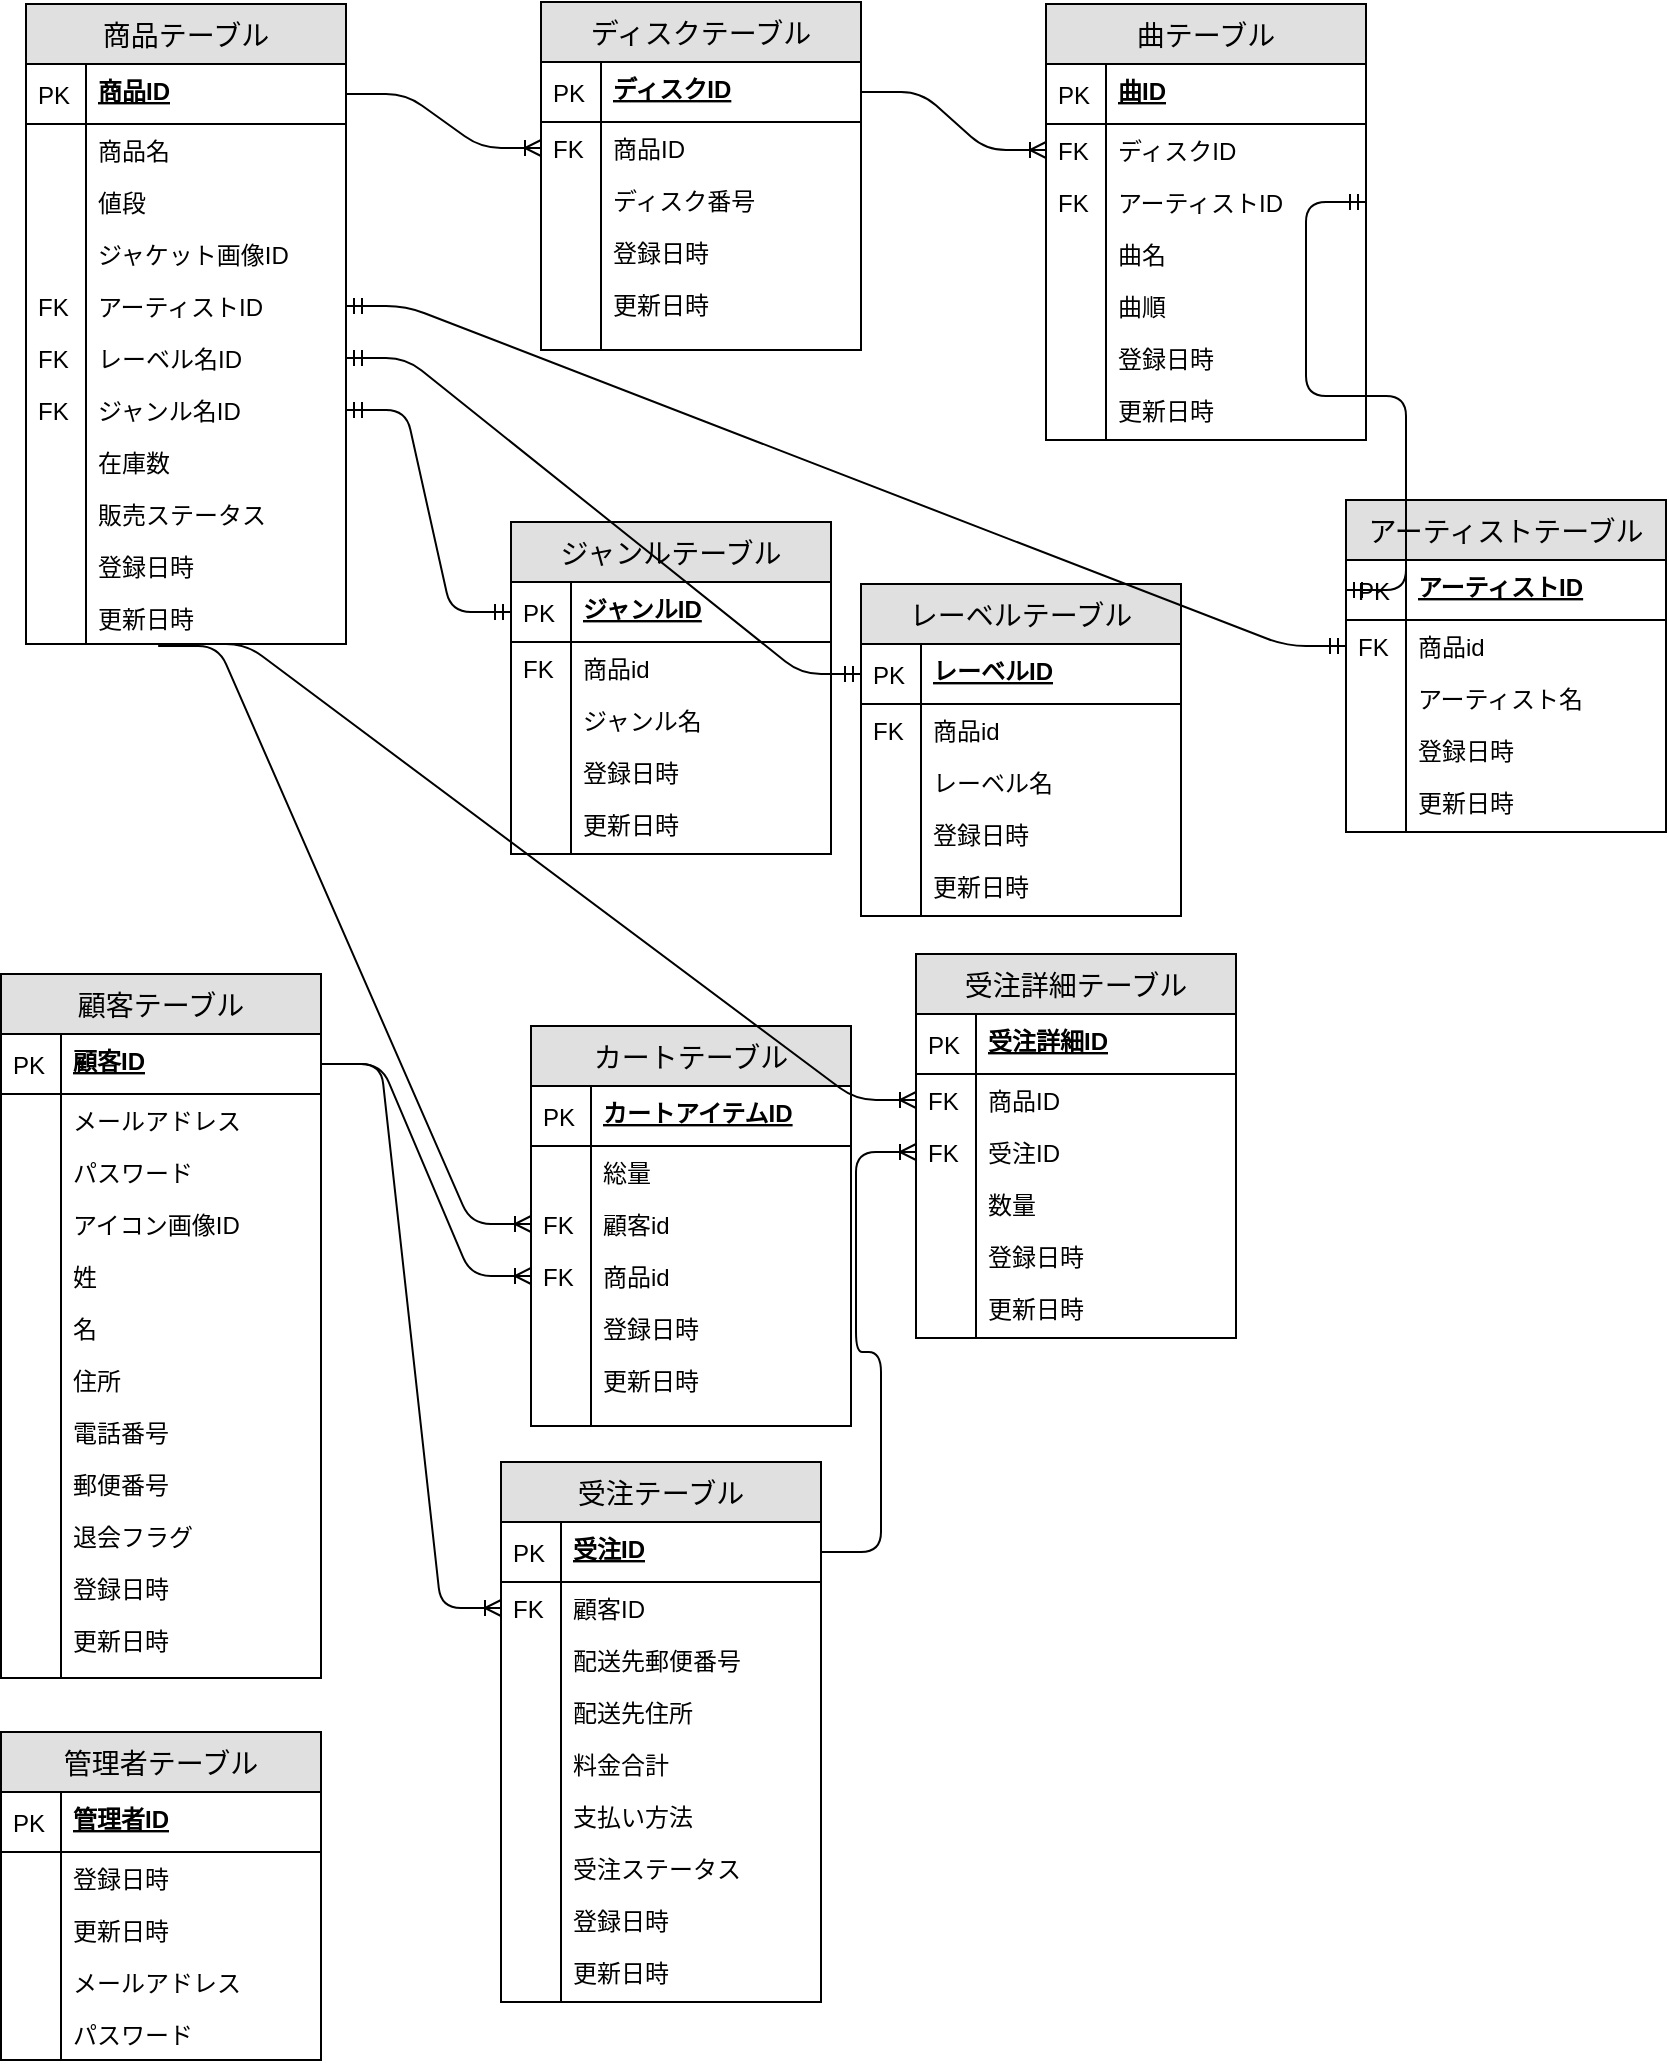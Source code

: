 <mxfile version="10.8.7" type="github"><diagram id="j4deBGUTTM5WUYpIcItX" name="ER"><mxGraphModel dx="918" dy="592" grid="1" gridSize="10" guides="1" tooltips="1" connect="1" arrows="1" fold="1" page="1" pageScale="1" pageWidth="2339" pageHeight="3300" math="0" shadow="0"><root><mxCell id="0"/><mxCell id="1" parent="0"/><mxCell id="TV6DeIS1_IVo76_vO-sN-1" value="顧客テーブル" style="swimlane;fontStyle=0;childLayout=stackLayout;horizontal=1;startSize=30;fillColor=#e0e0e0;horizontalStack=0;resizeParent=1;resizeParentMax=0;resizeLast=0;collapsible=1;marginBottom=0;swimlaneFillColor=#ffffff;align=center;fontSize=14;" parent="1" vertex="1"><mxGeometry x="27.5" y="525" width="160" height="352" as="geometry"/></mxCell><mxCell id="TV6DeIS1_IVo76_vO-sN-2" value="顧客ID&#10;" style="shape=partialRectangle;top=0;left=0;right=0;bottom=1;align=left;verticalAlign=top;fillColor=none;spacingLeft=34;spacingRight=4;overflow=hidden;rotatable=0;points=[[0,0.5],[1,0.5]];portConstraint=eastwest;dropTarget=0;fontStyle=5;fontSize=12;" parent="TV6DeIS1_IVo76_vO-sN-1" vertex="1"><mxGeometry y="30" width="160" height="30" as="geometry"/></mxCell><mxCell id="TV6DeIS1_IVo76_vO-sN-3" value="PK" style="shape=partialRectangle;top=0;left=0;bottom=0;fillColor=none;align=left;verticalAlign=middle;spacingLeft=4;spacingRight=4;overflow=hidden;rotatable=0;points=[];portConstraint=eastwest;part=1;fontSize=12;" parent="TV6DeIS1_IVo76_vO-sN-2" vertex="1" connectable="0"><mxGeometry width="30" height="30" as="geometry"/></mxCell><mxCell id="TV6DeIS1_IVo76_vO-sN-4" value="メールアドレス" style="shape=partialRectangle;top=0;left=0;right=0;bottom=0;align=left;verticalAlign=top;fillColor=none;spacingLeft=34;spacingRight=4;overflow=hidden;rotatable=0;points=[[0,0.5],[1,0.5]];portConstraint=eastwest;dropTarget=0;fontSize=12;" parent="TV6DeIS1_IVo76_vO-sN-1" vertex="1"><mxGeometry y="60" width="160" height="26" as="geometry"/></mxCell><mxCell id="TV6DeIS1_IVo76_vO-sN-5" value="" style="shape=partialRectangle;top=0;left=0;bottom=0;fillColor=none;align=left;verticalAlign=top;spacingLeft=4;spacingRight=4;overflow=hidden;rotatable=0;points=[];portConstraint=eastwest;part=1;fontSize=12;" parent="TV6DeIS1_IVo76_vO-sN-4" vertex="1" connectable="0"><mxGeometry width="30" height="26" as="geometry"/></mxCell><mxCell id="YNF2UDaBTBDrDxMiusa3-92" value="パスワード" style="shape=partialRectangle;top=0;left=0;right=0;bottom=0;align=left;verticalAlign=top;fillColor=none;spacingLeft=34;spacingRight=4;overflow=hidden;rotatable=0;points=[[0,0.5],[1,0.5]];portConstraint=eastwest;dropTarget=0;fontSize=12;" vertex="1" parent="TV6DeIS1_IVo76_vO-sN-1"><mxGeometry y="86" width="160" height="26" as="geometry"/></mxCell><mxCell id="YNF2UDaBTBDrDxMiusa3-93" value="" style="shape=partialRectangle;top=0;left=0;bottom=0;fillColor=none;align=left;verticalAlign=top;spacingLeft=4;spacingRight=4;overflow=hidden;rotatable=0;points=[];portConstraint=eastwest;part=1;fontSize=12;" vertex="1" connectable="0" parent="YNF2UDaBTBDrDxMiusa3-92"><mxGeometry width="30" height="26" as="geometry"/></mxCell><mxCell id="R2SlFl2XiFBd5JuxxcRJ-17" value="アイコン画像ID" style="shape=partialRectangle;top=0;left=0;right=0;bottom=0;align=left;verticalAlign=top;fillColor=none;spacingLeft=34;spacingRight=4;overflow=hidden;rotatable=0;points=[[0,0.5],[1,0.5]];portConstraint=eastwest;dropTarget=0;fontSize=12;" parent="TV6DeIS1_IVo76_vO-sN-1" vertex="1"><mxGeometry y="112" width="160" height="26" as="geometry"/></mxCell><mxCell id="R2SlFl2XiFBd5JuxxcRJ-18" value="" style="shape=partialRectangle;top=0;left=0;bottom=0;fillColor=none;align=left;verticalAlign=top;spacingLeft=4;spacingRight=4;overflow=hidden;rotatable=0;points=[];portConstraint=eastwest;part=1;fontSize=12;" parent="R2SlFl2XiFBd5JuxxcRJ-17" vertex="1" connectable="0"><mxGeometry width="30" height="26" as="geometry"/></mxCell><mxCell id="TV6DeIS1_IVo76_vO-sN-8" value="姓" style="shape=partialRectangle;top=0;left=0;right=0;bottom=0;align=left;verticalAlign=top;fillColor=none;spacingLeft=34;spacingRight=4;overflow=hidden;rotatable=0;points=[[0,0.5],[1,0.5]];portConstraint=eastwest;dropTarget=0;fontSize=12;" parent="TV6DeIS1_IVo76_vO-sN-1" vertex="1"><mxGeometry y="138" width="160" height="26" as="geometry"/></mxCell><mxCell id="TV6DeIS1_IVo76_vO-sN-9" value="" style="shape=partialRectangle;top=0;left=0;bottom=0;fillColor=none;align=left;verticalAlign=top;spacingLeft=4;spacingRight=4;overflow=hidden;rotatable=0;points=[];portConstraint=eastwest;part=1;fontSize=12;" parent="TV6DeIS1_IVo76_vO-sN-8" vertex="1" connectable="0"><mxGeometry width="30" height="26" as="geometry"/></mxCell><mxCell id="YNF2UDaBTBDrDxMiusa3-126" value="名" style="shape=partialRectangle;top=0;left=0;right=0;bottom=0;align=left;verticalAlign=top;fillColor=none;spacingLeft=34;spacingRight=4;overflow=hidden;rotatable=0;points=[[0,0.5],[1,0.5]];portConstraint=eastwest;dropTarget=0;fontSize=12;" vertex="1" parent="TV6DeIS1_IVo76_vO-sN-1"><mxGeometry y="164" width="160" height="26" as="geometry"/></mxCell><mxCell id="YNF2UDaBTBDrDxMiusa3-127" value="" style="shape=partialRectangle;top=0;left=0;bottom=0;fillColor=none;align=left;verticalAlign=top;spacingLeft=4;spacingRight=4;overflow=hidden;rotatable=0;points=[];portConstraint=eastwest;part=1;fontSize=12;" vertex="1" connectable="0" parent="YNF2UDaBTBDrDxMiusa3-126"><mxGeometry width="30" height="26" as="geometry"/></mxCell><mxCell id="k_5sdyVenxP-10PPufpc-1" value="住所" style="shape=partialRectangle;top=0;left=0;right=0;bottom=0;align=left;verticalAlign=top;fillColor=none;spacingLeft=34;spacingRight=4;overflow=hidden;rotatable=0;points=[[0,0.5],[1,0.5]];portConstraint=eastwest;dropTarget=0;fontSize=12;" parent="TV6DeIS1_IVo76_vO-sN-1" vertex="1"><mxGeometry y="190" width="160" height="26" as="geometry"/></mxCell><mxCell id="k_5sdyVenxP-10PPufpc-2" value="" style="shape=partialRectangle;top=0;left=0;bottom=0;fillColor=none;align=left;verticalAlign=top;spacingLeft=4;spacingRight=4;overflow=hidden;rotatable=0;points=[];portConstraint=eastwest;part=1;fontSize=12;" parent="k_5sdyVenxP-10PPufpc-1" vertex="1" connectable="0"><mxGeometry width="30" height="26" as="geometry"/></mxCell><mxCell id="YNF2UDaBTBDrDxMiusa3-90" value="電話番号&#10;&#10;" style="shape=partialRectangle;top=0;left=0;right=0;bottom=0;align=left;verticalAlign=top;fillColor=none;spacingLeft=34;spacingRight=4;overflow=hidden;rotatable=0;points=[[0,0.5],[1,0.5]];portConstraint=eastwest;dropTarget=0;fontSize=12;" vertex="1" parent="TV6DeIS1_IVo76_vO-sN-1"><mxGeometry y="216" width="160" height="26" as="geometry"/></mxCell><mxCell id="YNF2UDaBTBDrDxMiusa3-91" value="" style="shape=partialRectangle;top=0;left=0;bottom=0;fillColor=none;align=left;verticalAlign=top;spacingLeft=4;spacingRight=4;overflow=hidden;rotatable=0;points=[];portConstraint=eastwest;part=1;fontSize=12;" vertex="1" connectable="0" parent="YNF2UDaBTBDrDxMiusa3-90"><mxGeometry width="30" height="26" as="geometry"/></mxCell><mxCell id="YNF2UDaBTBDrDxMiusa3-88" value="郵便番号" style="shape=partialRectangle;top=0;left=0;right=0;bottom=0;align=left;verticalAlign=top;fillColor=none;spacingLeft=34;spacingRight=4;overflow=hidden;rotatable=0;points=[[0,0.5],[1,0.5]];portConstraint=eastwest;dropTarget=0;fontSize=12;" vertex="1" parent="TV6DeIS1_IVo76_vO-sN-1"><mxGeometry y="242" width="160" height="26" as="geometry"/></mxCell><mxCell id="YNF2UDaBTBDrDxMiusa3-89" value="" style="shape=partialRectangle;top=0;left=0;bottom=0;fillColor=none;align=left;verticalAlign=top;spacingLeft=4;spacingRight=4;overflow=hidden;rotatable=0;points=[];portConstraint=eastwest;part=1;fontSize=12;" vertex="1" connectable="0" parent="YNF2UDaBTBDrDxMiusa3-88"><mxGeometry width="30" height="26" as="geometry"/></mxCell><mxCell id="k_5sdyVenxP-10PPufpc-4" value="退会フラグ" style="shape=partialRectangle;top=0;left=0;right=0;bottom=0;align=left;verticalAlign=top;fillColor=none;spacingLeft=34;spacingRight=4;overflow=hidden;rotatable=0;points=[[0,0.5],[1,0.5]];portConstraint=eastwest;dropTarget=0;fontSize=12;" parent="TV6DeIS1_IVo76_vO-sN-1" vertex="1"><mxGeometry y="268" width="160" height="26" as="geometry"/></mxCell><mxCell id="k_5sdyVenxP-10PPufpc-5" value="" style="shape=partialRectangle;top=0;left=0;bottom=0;fillColor=none;align=left;verticalAlign=top;spacingLeft=4;spacingRight=4;overflow=hidden;rotatable=0;points=[];portConstraint=eastwest;part=1;fontSize=12;" parent="k_5sdyVenxP-10PPufpc-4" vertex="1" connectable="0"><mxGeometry width="30" height="26" as="geometry"/></mxCell><mxCell id="R2SlFl2XiFBd5JuxxcRJ-15" value="登録日時" style="shape=partialRectangle;top=0;left=0;right=0;bottom=0;align=left;verticalAlign=top;fillColor=none;spacingLeft=34;spacingRight=4;overflow=hidden;rotatable=0;points=[[0,0.5],[1,0.5]];portConstraint=eastwest;dropTarget=0;fontSize=12;" parent="TV6DeIS1_IVo76_vO-sN-1" vertex="1"><mxGeometry y="294" width="160" height="26" as="geometry"/></mxCell><mxCell id="R2SlFl2XiFBd5JuxxcRJ-16" value="" style="shape=partialRectangle;top=0;left=0;bottom=0;fillColor=none;align=left;verticalAlign=top;spacingLeft=4;spacingRight=4;overflow=hidden;rotatable=0;points=[];portConstraint=eastwest;part=1;fontSize=12;" parent="R2SlFl2XiFBd5JuxxcRJ-15" vertex="1" connectable="0"><mxGeometry width="30" height="26" as="geometry"/></mxCell><mxCell id="R2SlFl2XiFBd5JuxxcRJ-13" value="更新日時" style="shape=partialRectangle;top=0;left=0;right=0;bottom=0;align=left;verticalAlign=top;fillColor=none;spacingLeft=34;spacingRight=4;overflow=hidden;rotatable=0;points=[[0,0.5],[1,0.5]];portConstraint=eastwest;dropTarget=0;fontSize=12;" parent="TV6DeIS1_IVo76_vO-sN-1" vertex="1"><mxGeometry y="320" width="160" height="26" as="geometry"/></mxCell><mxCell id="R2SlFl2XiFBd5JuxxcRJ-14" value="" style="shape=partialRectangle;top=0;left=0;bottom=0;fillColor=none;align=left;verticalAlign=top;spacingLeft=4;spacingRight=4;overflow=hidden;rotatable=0;points=[];portConstraint=eastwest;part=1;fontSize=12;" parent="R2SlFl2XiFBd5JuxxcRJ-13" vertex="1" connectable="0"><mxGeometry width="30" height="26" as="geometry"/></mxCell><mxCell id="TV6DeIS1_IVo76_vO-sN-10" value="" style="shape=partialRectangle;top=0;left=0;right=0;bottom=0;align=left;verticalAlign=top;fillColor=none;spacingLeft=34;spacingRight=4;overflow=hidden;rotatable=0;points=[[0,0.5],[1,0.5]];portConstraint=eastwest;dropTarget=0;fontSize=12;" parent="TV6DeIS1_IVo76_vO-sN-1" vertex="1"><mxGeometry y="346" width="160" height="6" as="geometry"/></mxCell><mxCell id="TV6DeIS1_IVo76_vO-sN-11" value="" style="shape=partialRectangle;top=0;left=0;bottom=0;fillColor=none;align=left;verticalAlign=top;spacingLeft=4;spacingRight=4;overflow=hidden;rotatable=0;points=[];portConstraint=eastwest;part=1;fontSize=12;" parent="TV6DeIS1_IVo76_vO-sN-10" vertex="1" connectable="0"><mxGeometry width="30" height="6" as="geometry"/></mxCell><mxCell id="R2SlFl2XiFBd5JuxxcRJ-89" value="カートテーブル" style="swimlane;fontStyle=0;childLayout=stackLayout;horizontal=1;startSize=30;fillColor=#e0e0e0;horizontalStack=0;resizeParent=1;resizeParentMax=0;resizeLast=0;collapsible=1;marginBottom=0;swimlaneFillColor=#ffffff;align=center;fontSize=14;" parent="1" vertex="1"><mxGeometry x="292.5" y="551" width="160" height="200" as="geometry"/></mxCell><mxCell id="R2SlFl2XiFBd5JuxxcRJ-90" value="カートアイテムID&#10;" style="shape=partialRectangle;top=0;left=0;right=0;bottom=1;align=left;verticalAlign=top;fillColor=none;spacingLeft=34;spacingRight=4;overflow=hidden;rotatable=0;points=[[0,0.5],[1,0.5]];portConstraint=eastwest;dropTarget=0;fontStyle=5;fontSize=12;" parent="R2SlFl2XiFBd5JuxxcRJ-89" vertex="1"><mxGeometry y="30" width="160" height="30" as="geometry"/></mxCell><mxCell id="R2SlFl2XiFBd5JuxxcRJ-91" value="PK" style="shape=partialRectangle;top=0;left=0;bottom=0;fillColor=none;align=left;verticalAlign=middle;spacingLeft=4;spacingRight=4;overflow=hidden;rotatable=0;points=[];portConstraint=eastwest;part=1;fontSize=12;" parent="R2SlFl2XiFBd5JuxxcRJ-90" vertex="1" connectable="0"><mxGeometry width="30" height="30" as="geometry"/></mxCell><mxCell id="R2SlFl2XiFBd5JuxxcRJ-92" value="総量" style="shape=partialRectangle;top=0;left=0;right=0;bottom=0;align=left;verticalAlign=top;fillColor=none;spacingLeft=34;spacingRight=4;overflow=hidden;rotatable=0;points=[[0,0.5],[1,0.5]];portConstraint=eastwest;dropTarget=0;fontSize=12;" parent="R2SlFl2XiFBd5JuxxcRJ-89" vertex="1"><mxGeometry y="60" width="160" height="26" as="geometry"/></mxCell><mxCell id="R2SlFl2XiFBd5JuxxcRJ-93" value="" style="shape=partialRectangle;top=0;left=0;bottom=0;fillColor=none;align=left;verticalAlign=top;spacingLeft=4;spacingRight=4;overflow=hidden;rotatable=0;points=[];portConstraint=eastwest;part=1;fontSize=12;" parent="R2SlFl2XiFBd5JuxxcRJ-92" vertex="1" connectable="0"><mxGeometry width="30" height="26" as="geometry"/></mxCell><mxCell id="k_5sdyVenxP-10PPufpc-23" value="顧客id" style="shape=partialRectangle;top=0;left=0;right=0;bottom=0;align=left;verticalAlign=top;fillColor=none;spacingLeft=34;spacingRight=4;overflow=hidden;rotatable=0;points=[[0,0.5],[1,0.5]];portConstraint=eastwest;dropTarget=0;fontSize=12;" parent="R2SlFl2XiFBd5JuxxcRJ-89" vertex="1"><mxGeometry y="86" width="160" height="26" as="geometry"/></mxCell><mxCell id="k_5sdyVenxP-10PPufpc-24" value="FK" style="shape=partialRectangle;top=0;left=0;bottom=0;fillColor=none;align=left;verticalAlign=top;spacingLeft=4;spacingRight=4;overflow=hidden;rotatable=0;points=[];portConstraint=eastwest;part=1;fontSize=12;" parent="k_5sdyVenxP-10PPufpc-23" vertex="1" connectable="0"><mxGeometry width="30" height="26" as="geometry"/></mxCell><mxCell id="R2SlFl2XiFBd5JuxxcRJ-94" value="商品id" style="shape=partialRectangle;top=0;left=0;right=0;bottom=0;align=left;verticalAlign=top;fillColor=none;spacingLeft=34;spacingRight=4;overflow=hidden;rotatable=0;points=[[0,0.5],[1,0.5]];portConstraint=eastwest;dropTarget=0;fontSize=12;" parent="R2SlFl2XiFBd5JuxxcRJ-89" vertex="1"><mxGeometry y="112" width="160" height="26" as="geometry"/></mxCell><mxCell id="R2SlFl2XiFBd5JuxxcRJ-95" value="FK" style="shape=partialRectangle;top=0;left=0;bottom=0;fillColor=none;align=left;verticalAlign=top;spacingLeft=4;spacingRight=4;overflow=hidden;rotatable=0;points=[];portConstraint=eastwest;part=1;fontSize=12;" parent="R2SlFl2XiFBd5JuxxcRJ-94" vertex="1" connectable="0"><mxGeometry width="30" height="26" as="geometry"/></mxCell><mxCell id="R2SlFl2XiFBd5JuxxcRJ-102" value="登録日時" style="shape=partialRectangle;top=0;left=0;right=0;bottom=0;align=left;verticalAlign=top;fillColor=none;spacingLeft=34;spacingRight=4;overflow=hidden;rotatable=0;points=[[0,0.5],[1,0.5]];portConstraint=eastwest;dropTarget=0;fontSize=12;" parent="R2SlFl2XiFBd5JuxxcRJ-89" vertex="1"><mxGeometry y="138" width="160" height="26" as="geometry"/></mxCell><mxCell id="R2SlFl2XiFBd5JuxxcRJ-103" value="" style="shape=partialRectangle;top=0;left=0;bottom=0;fillColor=none;align=left;verticalAlign=top;spacingLeft=4;spacingRight=4;overflow=hidden;rotatable=0;points=[];portConstraint=eastwest;part=1;fontSize=12;" parent="R2SlFl2XiFBd5JuxxcRJ-102" vertex="1" connectable="0"><mxGeometry width="30" height="26" as="geometry"/></mxCell><mxCell id="R2SlFl2XiFBd5JuxxcRJ-104" value="更新日時" style="shape=partialRectangle;top=0;left=0;right=0;bottom=0;align=left;verticalAlign=top;fillColor=none;spacingLeft=34;spacingRight=4;overflow=hidden;rotatable=0;points=[[0,0.5],[1,0.5]];portConstraint=eastwest;dropTarget=0;fontSize=12;" parent="R2SlFl2XiFBd5JuxxcRJ-89" vertex="1"><mxGeometry y="164" width="160" height="26" as="geometry"/></mxCell><mxCell id="R2SlFl2XiFBd5JuxxcRJ-105" value="" style="shape=partialRectangle;top=0;left=0;bottom=0;fillColor=none;align=left;verticalAlign=top;spacingLeft=4;spacingRight=4;overflow=hidden;rotatable=0;points=[];portConstraint=eastwest;part=1;fontSize=12;" parent="R2SlFl2XiFBd5JuxxcRJ-104" vertex="1" connectable="0"><mxGeometry width="30" height="26" as="geometry"/></mxCell><mxCell id="R2SlFl2XiFBd5JuxxcRJ-96" value="" style="shape=partialRectangle;top=0;left=0;right=0;bottom=0;align=left;verticalAlign=top;fillColor=none;spacingLeft=34;spacingRight=4;overflow=hidden;rotatable=0;points=[[0,0.5],[1,0.5]];portConstraint=eastwest;dropTarget=0;fontSize=12;" parent="R2SlFl2XiFBd5JuxxcRJ-89" vertex="1"><mxGeometry y="190" width="160" height="10" as="geometry"/></mxCell><mxCell id="R2SlFl2XiFBd5JuxxcRJ-97" value="" style="shape=partialRectangle;top=0;left=0;bottom=0;fillColor=none;align=left;verticalAlign=top;spacingLeft=4;spacingRight=4;overflow=hidden;rotatable=0;points=[];portConstraint=eastwest;part=1;fontSize=12;" parent="R2SlFl2XiFBd5JuxxcRJ-96" vertex="1" connectable="0"><mxGeometry width="30" height="10" as="geometry"/></mxCell><mxCell id="k_5sdyVenxP-10PPufpc-42" value="受注テーブル" style="swimlane;fontStyle=0;childLayout=stackLayout;horizontal=1;startSize=30;fillColor=#e0e0e0;horizontalStack=0;resizeParent=1;resizeParentMax=0;resizeLast=0;collapsible=1;marginBottom=0;swimlaneFillColor=#ffffff;align=center;fontSize=14;" parent="1" vertex="1"><mxGeometry x="277.5" y="769" width="160" height="270" as="geometry"/></mxCell><mxCell id="k_5sdyVenxP-10PPufpc-43" value="受注ID&#10;" style="shape=partialRectangle;top=0;left=0;right=0;bottom=1;align=left;verticalAlign=top;fillColor=none;spacingLeft=34;spacingRight=4;overflow=hidden;rotatable=0;points=[[0,0.5],[1,0.5]];portConstraint=eastwest;dropTarget=0;fontStyle=5;fontSize=12;" parent="k_5sdyVenxP-10PPufpc-42" vertex="1"><mxGeometry y="30" width="160" height="30" as="geometry"/></mxCell><mxCell id="k_5sdyVenxP-10PPufpc-44" value="PK" style="shape=partialRectangle;top=0;left=0;bottom=0;fillColor=none;align=left;verticalAlign=middle;spacingLeft=4;spacingRight=4;overflow=hidden;rotatable=0;points=[];portConstraint=eastwest;part=1;fontSize=12;" parent="k_5sdyVenxP-10PPufpc-43" vertex="1" connectable="0"><mxGeometry width="30" height="30" as="geometry"/></mxCell><mxCell id="k_5sdyVenxP-10PPufpc-45" value="顧客ID" style="shape=partialRectangle;top=0;left=0;right=0;bottom=0;align=left;verticalAlign=top;fillColor=none;spacingLeft=34;spacingRight=4;overflow=hidden;rotatable=0;points=[[0,0.5],[1,0.5]];portConstraint=eastwest;dropTarget=0;fontSize=12;" parent="k_5sdyVenxP-10PPufpc-42" vertex="1"><mxGeometry y="60" width="160" height="26" as="geometry"/></mxCell><mxCell id="k_5sdyVenxP-10PPufpc-46" value="FK&#10;&#10;" style="shape=partialRectangle;top=0;left=0;bottom=0;fillColor=none;align=left;verticalAlign=top;spacingLeft=4;spacingRight=4;overflow=hidden;rotatable=0;points=[];portConstraint=eastwest;part=1;fontSize=12;" parent="k_5sdyVenxP-10PPufpc-45" vertex="1" connectable="0"><mxGeometry width="30" height="26" as="geometry"/></mxCell><mxCell id="YNF2UDaBTBDrDxMiusa3-159" value="配送先郵便番号" style="shape=partialRectangle;top=0;left=0;right=0;bottom=0;align=left;verticalAlign=top;fillColor=none;spacingLeft=34;spacingRight=4;overflow=hidden;rotatable=0;points=[[0,0.5],[1,0.5]];portConstraint=eastwest;dropTarget=0;fontSize=12;" vertex="1" parent="k_5sdyVenxP-10PPufpc-42"><mxGeometry y="86" width="160" height="26" as="geometry"/></mxCell><mxCell id="YNF2UDaBTBDrDxMiusa3-160" value="" style="shape=partialRectangle;top=0;left=0;bottom=0;fillColor=none;align=left;verticalAlign=top;spacingLeft=4;spacingRight=4;overflow=hidden;rotatable=0;points=[];portConstraint=eastwest;part=1;fontSize=12;" vertex="1" connectable="0" parent="YNF2UDaBTBDrDxMiusa3-159"><mxGeometry width="30" height="26" as="geometry"/></mxCell><mxCell id="YNF2UDaBTBDrDxMiusa3-157" value="配送先住所" style="shape=partialRectangle;top=0;left=0;right=0;bottom=0;align=left;verticalAlign=top;fillColor=none;spacingLeft=34;spacingRight=4;overflow=hidden;rotatable=0;points=[[0,0.5],[1,0.5]];portConstraint=eastwest;dropTarget=0;fontSize=12;" vertex="1" parent="k_5sdyVenxP-10PPufpc-42"><mxGeometry y="112" width="160" height="26" as="geometry"/></mxCell><mxCell id="YNF2UDaBTBDrDxMiusa3-158" value="" style="shape=partialRectangle;top=0;left=0;bottom=0;fillColor=none;align=left;verticalAlign=top;spacingLeft=4;spacingRight=4;overflow=hidden;rotatable=0;points=[];portConstraint=eastwest;part=1;fontSize=12;" vertex="1" connectable="0" parent="YNF2UDaBTBDrDxMiusa3-157"><mxGeometry width="30" height="26" as="geometry"/></mxCell><mxCell id="YNF2UDaBTBDrDxMiusa3-152" value="料金合計" style="shape=partialRectangle;top=0;left=0;right=0;bottom=0;align=left;verticalAlign=top;fillColor=none;spacingLeft=34;spacingRight=4;overflow=hidden;rotatable=0;points=[[0,0.5],[1,0.5]];portConstraint=eastwest;dropTarget=0;fontSize=12;" vertex="1" parent="k_5sdyVenxP-10PPufpc-42"><mxGeometry y="138" width="160" height="26" as="geometry"/></mxCell><mxCell id="YNF2UDaBTBDrDxMiusa3-153" value="" style="shape=partialRectangle;top=0;left=0;bottom=0;fillColor=none;align=left;verticalAlign=top;spacingLeft=4;spacingRight=4;overflow=hidden;rotatable=0;points=[];portConstraint=eastwest;part=1;fontSize=12;" vertex="1" connectable="0" parent="YNF2UDaBTBDrDxMiusa3-152"><mxGeometry width="30" height="26" as="geometry"/></mxCell><mxCell id="YNF2UDaBTBDrDxMiusa3-182" value="支払い方法" style="shape=partialRectangle;top=0;left=0;right=0;bottom=0;align=left;verticalAlign=top;fillColor=none;spacingLeft=34;spacingRight=4;overflow=hidden;rotatable=0;points=[[0,0.5],[1,0.5]];portConstraint=eastwest;dropTarget=0;fontSize=12;" vertex="1" parent="k_5sdyVenxP-10PPufpc-42"><mxGeometry y="164" width="160" height="26" as="geometry"/></mxCell><mxCell id="YNF2UDaBTBDrDxMiusa3-183" value="" style="shape=partialRectangle;top=0;left=0;bottom=0;fillColor=none;align=left;verticalAlign=top;spacingLeft=4;spacingRight=4;overflow=hidden;rotatable=0;points=[];portConstraint=eastwest;part=1;fontSize=12;" vertex="1" connectable="0" parent="YNF2UDaBTBDrDxMiusa3-182"><mxGeometry width="30" height="26" as="geometry"/></mxCell><mxCell id="YNF2UDaBTBDrDxMiusa3-161" value="受注ステータス" style="shape=partialRectangle;top=0;left=0;right=0;bottom=0;align=left;verticalAlign=top;fillColor=none;spacingLeft=34;spacingRight=4;overflow=hidden;rotatable=0;points=[[0,0.5],[1,0.5]];portConstraint=eastwest;dropTarget=0;fontSize=12;" vertex="1" parent="k_5sdyVenxP-10PPufpc-42"><mxGeometry y="190" width="160" height="26" as="geometry"/></mxCell><mxCell id="YNF2UDaBTBDrDxMiusa3-162" value="" style="shape=partialRectangle;top=0;left=0;bottom=0;fillColor=none;align=left;verticalAlign=top;spacingLeft=4;spacingRight=4;overflow=hidden;rotatable=0;points=[];portConstraint=eastwest;part=1;fontSize=12;" vertex="1" connectable="0" parent="YNF2UDaBTBDrDxMiusa3-161"><mxGeometry width="30" height="26" as="geometry"/></mxCell><mxCell id="k_5sdyVenxP-10PPufpc-49" value="登録日時" style="shape=partialRectangle;top=0;left=0;right=0;bottom=0;align=left;verticalAlign=top;fillColor=none;spacingLeft=34;spacingRight=4;overflow=hidden;rotatable=0;points=[[0,0.5],[1,0.5]];portConstraint=eastwest;dropTarget=0;fontSize=12;" parent="k_5sdyVenxP-10PPufpc-42" vertex="1"><mxGeometry y="216" width="160" height="26" as="geometry"/></mxCell><mxCell id="k_5sdyVenxP-10PPufpc-50" value="" style="shape=partialRectangle;top=0;left=0;bottom=0;fillColor=none;align=left;verticalAlign=top;spacingLeft=4;spacingRight=4;overflow=hidden;rotatable=0;points=[];portConstraint=eastwest;part=1;fontSize=12;" parent="k_5sdyVenxP-10PPufpc-49" vertex="1" connectable="0"><mxGeometry width="30" height="26" as="geometry"/></mxCell><mxCell id="k_5sdyVenxP-10PPufpc-51" value="更新日時" style="shape=partialRectangle;top=0;left=0;right=0;bottom=0;align=left;verticalAlign=top;fillColor=none;spacingLeft=34;spacingRight=4;overflow=hidden;rotatable=0;points=[[0,0.5],[1,0.5]];portConstraint=eastwest;dropTarget=0;fontSize=12;" parent="k_5sdyVenxP-10PPufpc-42" vertex="1"><mxGeometry y="242" width="160" height="26" as="geometry"/></mxCell><mxCell id="k_5sdyVenxP-10PPufpc-52" value="" style="shape=partialRectangle;top=0;left=0;bottom=0;fillColor=none;align=left;verticalAlign=top;spacingLeft=4;spacingRight=4;overflow=hidden;rotatable=0;points=[];portConstraint=eastwest;part=1;fontSize=12;" parent="k_5sdyVenxP-10PPufpc-51" vertex="1" connectable="0"><mxGeometry width="30" height="26" as="geometry"/></mxCell><mxCell id="k_5sdyVenxP-10PPufpc-53" value="" style="shape=partialRectangle;top=0;left=0;right=0;bottom=0;align=left;verticalAlign=top;fillColor=none;spacingLeft=34;spacingRight=4;overflow=hidden;rotatable=0;points=[[0,0.5],[1,0.5]];portConstraint=eastwest;dropTarget=0;fontSize=12;" parent="k_5sdyVenxP-10PPufpc-42" vertex="1"><mxGeometry y="268" width="160" height="2" as="geometry"/></mxCell><mxCell id="k_5sdyVenxP-10PPufpc-54" value="" style="shape=partialRectangle;top=0;left=0;bottom=0;fillColor=none;align=left;verticalAlign=top;spacingLeft=4;spacingRight=4;overflow=hidden;rotatable=0;points=[];portConstraint=eastwest;part=1;fontSize=12;" parent="k_5sdyVenxP-10PPufpc-53" vertex="1" connectable="0"><mxGeometry width="30" height="2" as="geometry"/></mxCell><mxCell id="YNF2UDaBTBDrDxMiusa3-1" value="アーティストテーブル" style="swimlane;fontStyle=0;childLayout=stackLayout;horizontal=1;startSize=30;fillColor=#e0e0e0;horizontalStack=0;resizeParent=1;resizeParentMax=0;resizeLast=0;collapsible=1;marginBottom=0;swimlaneFillColor=#ffffff;align=center;fontSize=14;" vertex="1" parent="1"><mxGeometry x="700" y="288" width="160" height="166" as="geometry"/></mxCell><mxCell id="YNF2UDaBTBDrDxMiusa3-2" value="アーティストID&#10;" style="shape=partialRectangle;top=0;left=0;right=0;bottom=1;align=left;verticalAlign=top;fillColor=none;spacingLeft=34;spacingRight=4;overflow=hidden;rotatable=0;points=[[0,0.5],[1,0.5]];portConstraint=eastwest;dropTarget=0;fontStyle=5;fontSize=12;" vertex="1" parent="YNF2UDaBTBDrDxMiusa3-1"><mxGeometry y="30" width="160" height="30" as="geometry"/></mxCell><mxCell id="YNF2UDaBTBDrDxMiusa3-3" value="PK" style="shape=partialRectangle;top=0;left=0;bottom=0;fillColor=none;align=left;verticalAlign=middle;spacingLeft=4;spacingRight=4;overflow=hidden;rotatable=0;points=[];portConstraint=eastwest;part=1;fontSize=12;" vertex="1" connectable="0" parent="YNF2UDaBTBDrDxMiusa3-2"><mxGeometry width="30" height="30" as="geometry"/></mxCell><mxCell id="YNF2UDaBTBDrDxMiusa3-6" value="商品id" style="shape=partialRectangle;top=0;left=0;right=0;bottom=0;align=left;verticalAlign=top;fillColor=none;spacingLeft=34;spacingRight=4;overflow=hidden;rotatable=0;points=[[0,0.5],[1,0.5]];portConstraint=eastwest;dropTarget=0;fontSize=12;" vertex="1" parent="YNF2UDaBTBDrDxMiusa3-1"><mxGeometry y="60" width="160" height="26" as="geometry"/></mxCell><mxCell id="YNF2UDaBTBDrDxMiusa3-7" value="FK" style="shape=partialRectangle;top=0;left=0;bottom=0;fillColor=none;align=left;verticalAlign=top;spacingLeft=4;spacingRight=4;overflow=hidden;rotatable=0;points=[];portConstraint=eastwest;part=1;fontSize=12;" vertex="1" connectable="0" parent="YNF2UDaBTBDrDxMiusa3-6"><mxGeometry width="30" height="26" as="geometry"/></mxCell><mxCell id="YNF2UDaBTBDrDxMiusa3-4" value="アーティスト名" style="shape=partialRectangle;top=0;left=0;right=0;bottom=0;align=left;verticalAlign=top;fillColor=none;spacingLeft=34;spacingRight=4;overflow=hidden;rotatable=0;points=[[0,0.5],[1,0.5]];portConstraint=eastwest;dropTarget=0;fontSize=12;" vertex="1" parent="YNF2UDaBTBDrDxMiusa3-1"><mxGeometry y="86" width="160" height="26" as="geometry"/></mxCell><mxCell id="YNF2UDaBTBDrDxMiusa3-5" value="" style="shape=partialRectangle;top=0;left=0;bottom=0;fillColor=none;align=left;verticalAlign=top;spacingLeft=4;spacingRight=4;overflow=hidden;rotatable=0;points=[];portConstraint=eastwest;part=1;fontSize=12;" vertex="1" connectable="0" parent="YNF2UDaBTBDrDxMiusa3-4"><mxGeometry width="30" height="26" as="geometry"/></mxCell><mxCell id="YNF2UDaBTBDrDxMiusa3-8" value="登録日時" style="shape=partialRectangle;top=0;left=0;right=0;bottom=0;align=left;verticalAlign=top;fillColor=none;spacingLeft=34;spacingRight=4;overflow=hidden;rotatable=0;points=[[0,0.5],[1,0.5]];portConstraint=eastwest;dropTarget=0;fontSize=12;" vertex="1" parent="YNF2UDaBTBDrDxMiusa3-1"><mxGeometry y="112" width="160" height="26" as="geometry"/></mxCell><mxCell id="YNF2UDaBTBDrDxMiusa3-9" value="" style="shape=partialRectangle;top=0;left=0;bottom=0;fillColor=none;align=left;verticalAlign=top;spacingLeft=4;spacingRight=4;overflow=hidden;rotatable=0;points=[];portConstraint=eastwest;part=1;fontSize=12;" vertex="1" connectable="0" parent="YNF2UDaBTBDrDxMiusa3-8"><mxGeometry width="30" height="26" as="geometry"/></mxCell><mxCell id="YNF2UDaBTBDrDxMiusa3-10" value="更新日時" style="shape=partialRectangle;top=0;left=0;right=0;bottom=0;align=left;verticalAlign=top;fillColor=none;spacingLeft=34;spacingRight=4;overflow=hidden;rotatable=0;points=[[0,0.5],[1,0.5]];portConstraint=eastwest;dropTarget=0;fontSize=12;" vertex="1" parent="YNF2UDaBTBDrDxMiusa3-1"><mxGeometry y="138" width="160" height="26" as="geometry"/></mxCell><mxCell id="YNF2UDaBTBDrDxMiusa3-11" value="" style="shape=partialRectangle;top=0;left=0;bottom=0;fillColor=none;align=left;verticalAlign=top;spacingLeft=4;spacingRight=4;overflow=hidden;rotatable=0;points=[];portConstraint=eastwest;part=1;fontSize=12;" vertex="1" connectable="0" parent="YNF2UDaBTBDrDxMiusa3-10"><mxGeometry width="30" height="26" as="geometry"/></mxCell><mxCell id="YNF2UDaBTBDrDxMiusa3-12" value="" style="shape=partialRectangle;top=0;left=0;right=0;bottom=0;align=left;verticalAlign=top;fillColor=none;spacingLeft=34;spacingRight=4;overflow=hidden;rotatable=0;points=[[0,0.5],[1,0.5]];portConstraint=eastwest;dropTarget=0;fontSize=12;" vertex="1" parent="YNF2UDaBTBDrDxMiusa3-1"><mxGeometry y="164" width="160" height="2" as="geometry"/></mxCell><mxCell id="YNF2UDaBTBDrDxMiusa3-13" value="" style="shape=partialRectangle;top=0;left=0;bottom=0;fillColor=none;align=left;verticalAlign=top;spacingLeft=4;spacingRight=4;overflow=hidden;rotatable=0;points=[];portConstraint=eastwest;part=1;fontSize=12;" vertex="1" connectable="0" parent="YNF2UDaBTBDrDxMiusa3-12"><mxGeometry width="30" height="2" as="geometry"/></mxCell><mxCell id="YNF2UDaBTBDrDxMiusa3-14" value="レーベルテーブル" style="swimlane;fontStyle=0;childLayout=stackLayout;horizontal=1;startSize=30;fillColor=#e0e0e0;horizontalStack=0;resizeParent=1;resizeParentMax=0;resizeLast=0;collapsible=1;marginBottom=0;swimlaneFillColor=#ffffff;align=center;fontSize=14;" vertex="1" parent="1"><mxGeometry x="457.5" y="330" width="160" height="166" as="geometry"/></mxCell><mxCell id="YNF2UDaBTBDrDxMiusa3-15" value="レーベルID&#10;" style="shape=partialRectangle;top=0;left=0;right=0;bottom=1;align=left;verticalAlign=top;fillColor=none;spacingLeft=34;spacingRight=4;overflow=hidden;rotatable=0;points=[[0,0.5],[1,0.5]];portConstraint=eastwest;dropTarget=0;fontStyle=5;fontSize=12;" vertex="1" parent="YNF2UDaBTBDrDxMiusa3-14"><mxGeometry y="30" width="160" height="30" as="geometry"/></mxCell><mxCell id="YNF2UDaBTBDrDxMiusa3-16" value="PK" style="shape=partialRectangle;top=0;left=0;bottom=0;fillColor=none;align=left;verticalAlign=middle;spacingLeft=4;spacingRight=4;overflow=hidden;rotatable=0;points=[];portConstraint=eastwest;part=1;fontSize=12;" vertex="1" connectable="0" parent="YNF2UDaBTBDrDxMiusa3-15"><mxGeometry width="30" height="30" as="geometry"/></mxCell><mxCell id="YNF2UDaBTBDrDxMiusa3-19" value="商品id" style="shape=partialRectangle;top=0;left=0;right=0;bottom=0;align=left;verticalAlign=top;fillColor=none;spacingLeft=34;spacingRight=4;overflow=hidden;rotatable=0;points=[[0,0.5],[1,0.5]];portConstraint=eastwest;dropTarget=0;fontSize=12;" vertex="1" parent="YNF2UDaBTBDrDxMiusa3-14"><mxGeometry y="60" width="160" height="26" as="geometry"/></mxCell><mxCell id="YNF2UDaBTBDrDxMiusa3-20" value="FK" style="shape=partialRectangle;top=0;left=0;bottom=0;fillColor=none;align=left;verticalAlign=top;spacingLeft=4;spacingRight=4;overflow=hidden;rotatable=0;points=[];portConstraint=eastwest;part=1;fontSize=12;" vertex="1" connectable="0" parent="YNF2UDaBTBDrDxMiusa3-19"><mxGeometry width="30" height="26" as="geometry"/></mxCell><mxCell id="YNF2UDaBTBDrDxMiusa3-17" value="レーベル名" style="shape=partialRectangle;top=0;left=0;right=0;bottom=0;align=left;verticalAlign=top;fillColor=none;spacingLeft=34;spacingRight=4;overflow=hidden;rotatable=0;points=[[0,0.5],[1,0.5]];portConstraint=eastwest;dropTarget=0;fontSize=12;" vertex="1" parent="YNF2UDaBTBDrDxMiusa3-14"><mxGeometry y="86" width="160" height="26" as="geometry"/></mxCell><mxCell id="YNF2UDaBTBDrDxMiusa3-18" value="" style="shape=partialRectangle;top=0;left=0;bottom=0;fillColor=none;align=left;verticalAlign=top;spacingLeft=4;spacingRight=4;overflow=hidden;rotatable=0;points=[];portConstraint=eastwest;part=1;fontSize=12;" vertex="1" connectable="0" parent="YNF2UDaBTBDrDxMiusa3-17"><mxGeometry width="30" height="26" as="geometry"/></mxCell><mxCell id="YNF2UDaBTBDrDxMiusa3-21" value="登録日時" style="shape=partialRectangle;top=0;left=0;right=0;bottom=0;align=left;verticalAlign=top;fillColor=none;spacingLeft=34;spacingRight=4;overflow=hidden;rotatable=0;points=[[0,0.5],[1,0.5]];portConstraint=eastwest;dropTarget=0;fontSize=12;" vertex="1" parent="YNF2UDaBTBDrDxMiusa3-14"><mxGeometry y="112" width="160" height="26" as="geometry"/></mxCell><mxCell id="YNF2UDaBTBDrDxMiusa3-22" value="" style="shape=partialRectangle;top=0;left=0;bottom=0;fillColor=none;align=left;verticalAlign=top;spacingLeft=4;spacingRight=4;overflow=hidden;rotatable=0;points=[];portConstraint=eastwest;part=1;fontSize=12;" vertex="1" connectable="0" parent="YNF2UDaBTBDrDxMiusa3-21"><mxGeometry width="30" height="26" as="geometry"/></mxCell><mxCell id="YNF2UDaBTBDrDxMiusa3-23" value="更新日時" style="shape=partialRectangle;top=0;left=0;right=0;bottom=0;align=left;verticalAlign=top;fillColor=none;spacingLeft=34;spacingRight=4;overflow=hidden;rotatable=0;points=[[0,0.5],[1,0.5]];portConstraint=eastwest;dropTarget=0;fontSize=12;" vertex="1" parent="YNF2UDaBTBDrDxMiusa3-14"><mxGeometry y="138" width="160" height="26" as="geometry"/></mxCell><mxCell id="YNF2UDaBTBDrDxMiusa3-24" value="" style="shape=partialRectangle;top=0;left=0;bottom=0;fillColor=none;align=left;verticalAlign=top;spacingLeft=4;spacingRight=4;overflow=hidden;rotatable=0;points=[];portConstraint=eastwest;part=1;fontSize=12;" vertex="1" connectable="0" parent="YNF2UDaBTBDrDxMiusa3-23"><mxGeometry width="30" height="26" as="geometry"/></mxCell><mxCell id="YNF2UDaBTBDrDxMiusa3-25" value="" style="shape=partialRectangle;top=0;left=0;right=0;bottom=0;align=left;verticalAlign=top;fillColor=none;spacingLeft=34;spacingRight=4;overflow=hidden;rotatable=0;points=[[0,0.5],[1,0.5]];portConstraint=eastwest;dropTarget=0;fontSize=12;" vertex="1" parent="YNF2UDaBTBDrDxMiusa3-14"><mxGeometry y="164" width="160" height="2" as="geometry"/></mxCell><mxCell id="YNF2UDaBTBDrDxMiusa3-26" value="" style="shape=partialRectangle;top=0;left=0;bottom=0;fillColor=none;align=left;verticalAlign=top;spacingLeft=4;spacingRight=4;overflow=hidden;rotatable=0;points=[];portConstraint=eastwest;part=1;fontSize=12;" vertex="1" connectable="0" parent="YNF2UDaBTBDrDxMiusa3-25"><mxGeometry width="30" height="2" as="geometry"/></mxCell><mxCell id="YNF2UDaBTBDrDxMiusa3-27" value="ジャンルテーブル" style="swimlane;fontStyle=0;childLayout=stackLayout;horizontal=1;startSize=30;fillColor=#e0e0e0;horizontalStack=0;resizeParent=1;resizeParentMax=0;resizeLast=0;collapsible=1;marginBottom=0;swimlaneFillColor=#ffffff;align=center;fontSize=14;" vertex="1" parent="1"><mxGeometry x="282.5" y="299" width="160" height="166" as="geometry"/></mxCell><mxCell id="YNF2UDaBTBDrDxMiusa3-28" value="ジャンルID&#10;" style="shape=partialRectangle;top=0;left=0;right=0;bottom=1;align=left;verticalAlign=top;fillColor=none;spacingLeft=34;spacingRight=4;overflow=hidden;rotatable=0;points=[[0,0.5],[1,0.5]];portConstraint=eastwest;dropTarget=0;fontStyle=5;fontSize=12;" vertex="1" parent="YNF2UDaBTBDrDxMiusa3-27"><mxGeometry y="30" width="160" height="30" as="geometry"/></mxCell><mxCell id="YNF2UDaBTBDrDxMiusa3-29" value="PK" style="shape=partialRectangle;top=0;left=0;bottom=0;fillColor=none;align=left;verticalAlign=middle;spacingLeft=4;spacingRight=4;overflow=hidden;rotatable=0;points=[];portConstraint=eastwest;part=1;fontSize=12;" vertex="1" connectable="0" parent="YNF2UDaBTBDrDxMiusa3-28"><mxGeometry width="30" height="30" as="geometry"/></mxCell><mxCell id="YNF2UDaBTBDrDxMiusa3-32" value="商品id" style="shape=partialRectangle;top=0;left=0;right=0;bottom=0;align=left;verticalAlign=top;fillColor=none;spacingLeft=34;spacingRight=4;overflow=hidden;rotatable=0;points=[[0,0.5],[1,0.5]];portConstraint=eastwest;dropTarget=0;fontSize=12;" vertex="1" parent="YNF2UDaBTBDrDxMiusa3-27"><mxGeometry y="60" width="160" height="26" as="geometry"/></mxCell><mxCell id="YNF2UDaBTBDrDxMiusa3-33" value="FK" style="shape=partialRectangle;top=0;left=0;bottom=0;fillColor=none;align=left;verticalAlign=top;spacingLeft=4;spacingRight=4;overflow=hidden;rotatable=0;points=[];portConstraint=eastwest;part=1;fontSize=12;" vertex="1" connectable="0" parent="YNF2UDaBTBDrDxMiusa3-32"><mxGeometry width="30" height="26" as="geometry"/></mxCell><mxCell id="YNF2UDaBTBDrDxMiusa3-30" value="ジャンル名" style="shape=partialRectangle;top=0;left=0;right=0;bottom=0;align=left;verticalAlign=top;fillColor=none;spacingLeft=34;spacingRight=4;overflow=hidden;rotatable=0;points=[[0,0.5],[1,0.5]];portConstraint=eastwest;dropTarget=0;fontSize=12;" vertex="1" parent="YNF2UDaBTBDrDxMiusa3-27"><mxGeometry y="86" width="160" height="26" as="geometry"/></mxCell><mxCell id="YNF2UDaBTBDrDxMiusa3-31" value="" style="shape=partialRectangle;top=0;left=0;bottom=0;fillColor=none;align=left;verticalAlign=top;spacingLeft=4;spacingRight=4;overflow=hidden;rotatable=0;points=[];portConstraint=eastwest;part=1;fontSize=12;" vertex="1" connectable="0" parent="YNF2UDaBTBDrDxMiusa3-30"><mxGeometry width="30" height="26" as="geometry"/></mxCell><mxCell id="YNF2UDaBTBDrDxMiusa3-34" value="登録日時" style="shape=partialRectangle;top=0;left=0;right=0;bottom=0;align=left;verticalAlign=top;fillColor=none;spacingLeft=34;spacingRight=4;overflow=hidden;rotatable=0;points=[[0,0.5],[1,0.5]];portConstraint=eastwest;dropTarget=0;fontSize=12;" vertex="1" parent="YNF2UDaBTBDrDxMiusa3-27"><mxGeometry y="112" width="160" height="26" as="geometry"/></mxCell><mxCell id="YNF2UDaBTBDrDxMiusa3-35" value="" style="shape=partialRectangle;top=0;left=0;bottom=0;fillColor=none;align=left;verticalAlign=top;spacingLeft=4;spacingRight=4;overflow=hidden;rotatable=0;points=[];portConstraint=eastwest;part=1;fontSize=12;" vertex="1" connectable="0" parent="YNF2UDaBTBDrDxMiusa3-34"><mxGeometry width="30" height="26" as="geometry"/></mxCell><mxCell id="YNF2UDaBTBDrDxMiusa3-40" value="更新日時" style="shape=partialRectangle;top=0;left=0;right=0;bottom=0;align=left;verticalAlign=top;fillColor=none;spacingLeft=34;spacingRight=4;overflow=hidden;rotatable=0;points=[[0,0.5],[1,0.5]];portConstraint=eastwest;dropTarget=0;fontSize=12;" vertex="1" parent="YNF2UDaBTBDrDxMiusa3-27"><mxGeometry y="138" width="160" height="26" as="geometry"/></mxCell><mxCell id="YNF2UDaBTBDrDxMiusa3-41" value="" style="shape=partialRectangle;top=0;left=0;bottom=0;fillColor=none;align=left;verticalAlign=top;spacingLeft=4;spacingRight=4;overflow=hidden;rotatable=0;points=[];portConstraint=eastwest;part=1;fontSize=12;" vertex="1" connectable="0" parent="YNF2UDaBTBDrDxMiusa3-40"><mxGeometry width="30" height="26" as="geometry"/></mxCell><mxCell id="YNF2UDaBTBDrDxMiusa3-38" value="" style="shape=partialRectangle;top=0;left=0;right=0;bottom=0;align=left;verticalAlign=top;fillColor=none;spacingLeft=34;spacingRight=4;overflow=hidden;rotatable=0;points=[[0,0.5],[1,0.5]];portConstraint=eastwest;dropTarget=0;fontSize=12;" vertex="1" parent="YNF2UDaBTBDrDxMiusa3-27"><mxGeometry y="164" width="160" height="2" as="geometry"/></mxCell><mxCell id="YNF2UDaBTBDrDxMiusa3-39" value="" style="shape=partialRectangle;top=0;left=0;bottom=0;fillColor=none;align=left;verticalAlign=top;spacingLeft=4;spacingRight=4;overflow=hidden;rotatable=0;points=[];portConstraint=eastwest;part=1;fontSize=12;" vertex="1" connectable="0" parent="YNF2UDaBTBDrDxMiusa3-38"><mxGeometry width="30" height="2" as="geometry"/></mxCell><mxCell id="YNF2UDaBTBDrDxMiusa3-95" value="管理者テーブル" style="swimlane;fontStyle=0;childLayout=stackLayout;horizontal=1;startSize=30;fillColor=#e0e0e0;horizontalStack=0;resizeParent=1;resizeParentMax=0;resizeLast=0;collapsible=1;marginBottom=0;swimlaneFillColor=#ffffff;align=center;fontSize=14;" vertex="1" parent="1"><mxGeometry x="27.5" y="904" width="160" height="164" as="geometry"/></mxCell><mxCell id="YNF2UDaBTBDrDxMiusa3-96" value="管理者ID&#10;" style="shape=partialRectangle;top=0;left=0;right=0;bottom=1;align=left;verticalAlign=top;fillColor=none;spacingLeft=34;spacingRight=4;overflow=hidden;rotatable=0;points=[[0,0.5],[1,0.5]];portConstraint=eastwest;dropTarget=0;fontStyle=5;fontSize=12;" vertex="1" parent="YNF2UDaBTBDrDxMiusa3-95"><mxGeometry y="30" width="160" height="30" as="geometry"/></mxCell><mxCell id="YNF2UDaBTBDrDxMiusa3-97" value="PK" style="shape=partialRectangle;top=0;left=0;bottom=0;fillColor=none;align=left;verticalAlign=middle;spacingLeft=4;spacingRight=4;overflow=hidden;rotatable=0;points=[];portConstraint=eastwest;part=1;fontSize=12;" vertex="1" connectable="0" parent="YNF2UDaBTBDrDxMiusa3-96"><mxGeometry width="30" height="30" as="geometry"/></mxCell><mxCell id="YNF2UDaBTBDrDxMiusa3-120" value="登録日時" style="shape=partialRectangle;top=0;left=0;right=0;bottom=0;align=left;verticalAlign=top;fillColor=none;spacingLeft=34;spacingRight=4;overflow=hidden;rotatable=0;points=[[0,0.5],[1,0.5]];portConstraint=eastwest;dropTarget=0;fontSize=12;" vertex="1" parent="YNF2UDaBTBDrDxMiusa3-95"><mxGeometry y="60" width="160" height="26" as="geometry"/></mxCell><mxCell id="YNF2UDaBTBDrDxMiusa3-121" value="" style="shape=partialRectangle;top=0;left=0;bottom=0;fillColor=none;align=left;verticalAlign=top;spacingLeft=4;spacingRight=4;overflow=hidden;rotatable=0;points=[];portConstraint=eastwest;part=1;fontSize=12;" vertex="1" connectable="0" parent="YNF2UDaBTBDrDxMiusa3-120"><mxGeometry width="30" height="26" as="geometry"/></mxCell><mxCell id="YNF2UDaBTBDrDxMiusa3-122" value="更新日時" style="shape=partialRectangle;top=0;left=0;right=0;bottom=0;align=left;verticalAlign=top;fillColor=none;spacingLeft=34;spacingRight=4;overflow=hidden;rotatable=0;points=[[0,0.5],[1,0.5]];portConstraint=eastwest;dropTarget=0;fontSize=12;" vertex="1" parent="YNF2UDaBTBDrDxMiusa3-95"><mxGeometry y="86" width="160" height="26" as="geometry"/></mxCell><mxCell id="YNF2UDaBTBDrDxMiusa3-123" value="" style="shape=partialRectangle;top=0;left=0;bottom=0;fillColor=none;align=left;verticalAlign=top;spacingLeft=4;spacingRight=4;overflow=hidden;rotatable=0;points=[];portConstraint=eastwest;part=1;fontSize=12;" vertex="1" connectable="0" parent="YNF2UDaBTBDrDxMiusa3-122"><mxGeometry width="30" height="26" as="geometry"/></mxCell><mxCell id="YNF2UDaBTBDrDxMiusa3-98" value="メールアドレス" style="shape=partialRectangle;top=0;left=0;right=0;bottom=0;align=left;verticalAlign=top;fillColor=none;spacingLeft=34;spacingRight=4;overflow=hidden;rotatable=0;points=[[0,0.5],[1,0.5]];portConstraint=eastwest;dropTarget=0;fontSize=12;" vertex="1" parent="YNF2UDaBTBDrDxMiusa3-95"><mxGeometry y="112" width="160" height="26" as="geometry"/></mxCell><mxCell id="YNF2UDaBTBDrDxMiusa3-99" value="" style="shape=partialRectangle;top=0;left=0;bottom=0;fillColor=none;align=left;verticalAlign=top;spacingLeft=4;spacingRight=4;overflow=hidden;rotatable=0;points=[];portConstraint=eastwest;part=1;fontSize=12;" vertex="1" connectable="0" parent="YNF2UDaBTBDrDxMiusa3-98"><mxGeometry width="30" height="26" as="geometry"/></mxCell><mxCell id="YNF2UDaBTBDrDxMiusa3-100" value="パスワード" style="shape=partialRectangle;top=0;left=0;right=0;bottom=0;align=left;verticalAlign=top;fillColor=none;spacingLeft=34;spacingRight=4;overflow=hidden;rotatable=0;points=[[0,0.5],[1,0.5]];portConstraint=eastwest;dropTarget=0;fontSize=12;" vertex="1" parent="YNF2UDaBTBDrDxMiusa3-95"><mxGeometry y="138" width="160" height="26" as="geometry"/></mxCell><mxCell id="YNF2UDaBTBDrDxMiusa3-101" value="" style="shape=partialRectangle;top=0;left=0;bottom=0;fillColor=none;align=left;verticalAlign=top;spacingLeft=4;spacingRight=4;overflow=hidden;rotatable=0;points=[];portConstraint=eastwest;part=1;fontSize=12;" vertex="1" connectable="0" parent="YNF2UDaBTBDrDxMiusa3-100"><mxGeometry width="30" height="26" as="geometry"/></mxCell><mxCell id="R2SlFl2XiFBd5JuxxcRJ-26" value="商品テーブル" style="swimlane;fontStyle=0;childLayout=stackLayout;horizontal=1;startSize=30;fillColor=#e0e0e0;horizontalStack=0;resizeParent=1;resizeParentMax=0;resizeLast=0;collapsible=1;marginBottom=0;swimlaneFillColor=#ffffff;align=center;fontSize=14;" parent="1" vertex="1"><mxGeometry x="40" y="40" width="160" height="320" as="geometry"/></mxCell><mxCell id="R2SlFl2XiFBd5JuxxcRJ-27" value="商品ID&#10;" style="shape=partialRectangle;top=0;left=0;right=0;bottom=1;align=left;verticalAlign=top;fillColor=none;spacingLeft=34;spacingRight=4;overflow=hidden;rotatable=0;points=[[0,0.5],[1,0.5]];portConstraint=eastwest;dropTarget=0;fontStyle=5;fontSize=12;" parent="R2SlFl2XiFBd5JuxxcRJ-26" vertex="1"><mxGeometry y="30" width="160" height="30" as="geometry"/></mxCell><mxCell id="R2SlFl2XiFBd5JuxxcRJ-28" value="PK" style="shape=partialRectangle;top=0;left=0;bottom=0;fillColor=none;align=left;verticalAlign=middle;spacingLeft=4;spacingRight=4;overflow=hidden;rotatable=0;points=[];portConstraint=eastwest;part=1;fontSize=12;" parent="R2SlFl2XiFBd5JuxxcRJ-27" vertex="1" connectable="0"><mxGeometry width="30" height="30" as="geometry"/></mxCell><mxCell id="R2SlFl2XiFBd5JuxxcRJ-29" value="商品名" style="shape=partialRectangle;top=0;left=0;right=0;bottom=0;align=left;verticalAlign=top;fillColor=none;spacingLeft=34;spacingRight=4;overflow=hidden;rotatable=0;points=[[0,0.5],[1,0.5]];portConstraint=eastwest;dropTarget=0;fontSize=12;" parent="R2SlFl2XiFBd5JuxxcRJ-26" vertex="1"><mxGeometry y="60" width="160" height="26" as="geometry"/></mxCell><mxCell id="R2SlFl2XiFBd5JuxxcRJ-30" value="" style="shape=partialRectangle;top=0;left=0;bottom=0;fillColor=none;align=left;verticalAlign=top;spacingLeft=4;spacingRight=4;overflow=hidden;rotatable=0;points=[];portConstraint=eastwest;part=1;fontSize=12;" parent="R2SlFl2XiFBd5JuxxcRJ-29" vertex="1" connectable="0"><mxGeometry width="30" height="26" as="geometry"/></mxCell><mxCell id="R2SlFl2XiFBd5JuxxcRJ-31" value="値段" style="shape=partialRectangle;top=0;left=0;right=0;bottom=0;align=left;verticalAlign=top;fillColor=none;spacingLeft=34;spacingRight=4;overflow=hidden;rotatable=0;points=[[0,0.5],[1,0.5]];portConstraint=eastwest;dropTarget=0;fontSize=12;" parent="R2SlFl2XiFBd5JuxxcRJ-26" vertex="1"><mxGeometry y="86" width="160" height="26" as="geometry"/></mxCell><mxCell id="R2SlFl2XiFBd5JuxxcRJ-32" value="" style="shape=partialRectangle;top=0;left=0;bottom=0;fillColor=none;align=left;verticalAlign=top;spacingLeft=4;spacingRight=4;overflow=hidden;rotatable=0;points=[];portConstraint=eastwest;part=1;fontSize=12;" parent="R2SlFl2XiFBd5JuxxcRJ-31" vertex="1" connectable="0"><mxGeometry width="30" height="26" as="geometry"/></mxCell><mxCell id="R2SlFl2XiFBd5JuxxcRJ-35" value="ジャケット画像ID" style="shape=partialRectangle;top=0;left=0;right=0;bottom=0;align=left;verticalAlign=top;fillColor=none;spacingLeft=34;spacingRight=4;overflow=hidden;rotatable=0;points=[[0,0.5],[1,0.5]];portConstraint=eastwest;dropTarget=0;fontSize=12;" parent="R2SlFl2XiFBd5JuxxcRJ-26" vertex="1"><mxGeometry y="112" width="160" height="26" as="geometry"/></mxCell><mxCell id="R2SlFl2XiFBd5JuxxcRJ-36" value="" style="shape=partialRectangle;top=0;left=0;bottom=0;fillColor=none;align=left;verticalAlign=top;spacingLeft=4;spacingRight=4;overflow=hidden;rotatable=0;points=[];portConstraint=eastwest;part=1;fontSize=12;" parent="R2SlFl2XiFBd5JuxxcRJ-35" vertex="1" connectable="0"><mxGeometry width="30" height="26" as="geometry"/></mxCell><mxCell id="R2SlFl2XiFBd5JuxxcRJ-33" value="アーティストID" style="shape=partialRectangle;top=0;left=0;right=0;bottom=0;align=left;verticalAlign=top;fillColor=none;spacingLeft=34;spacingRight=4;overflow=hidden;rotatable=0;points=[[0,0.5],[1,0.5]];portConstraint=eastwest;dropTarget=0;fontSize=12;" parent="R2SlFl2XiFBd5JuxxcRJ-26" vertex="1"><mxGeometry y="138" width="160" height="26" as="geometry"/></mxCell><mxCell id="R2SlFl2XiFBd5JuxxcRJ-34" value="FK" style="shape=partialRectangle;top=0;left=0;bottom=0;fillColor=none;align=left;verticalAlign=top;spacingLeft=4;spacingRight=4;overflow=hidden;rotatable=0;points=[];portConstraint=eastwest;part=1;fontSize=12;" parent="R2SlFl2XiFBd5JuxxcRJ-33" vertex="1" connectable="0"><mxGeometry width="30" height="26" as="geometry"/></mxCell><mxCell id="R2SlFl2XiFBd5JuxxcRJ-37" value="レーベル名ID" style="shape=partialRectangle;top=0;left=0;right=0;bottom=0;align=left;verticalAlign=top;fillColor=none;spacingLeft=34;spacingRight=4;overflow=hidden;rotatable=0;points=[[0,0.5],[1,0.5]];portConstraint=eastwest;dropTarget=0;fontSize=12;" parent="R2SlFl2XiFBd5JuxxcRJ-26" vertex="1"><mxGeometry y="164" width="160" height="26" as="geometry"/></mxCell><mxCell id="R2SlFl2XiFBd5JuxxcRJ-38" value="FK" style="shape=partialRectangle;top=0;left=0;bottom=0;fillColor=none;align=left;verticalAlign=top;spacingLeft=4;spacingRight=4;overflow=hidden;rotatable=0;points=[];portConstraint=eastwest;part=1;fontSize=12;" parent="R2SlFl2XiFBd5JuxxcRJ-37" vertex="1" connectable="0"><mxGeometry width="30" height="26" as="geometry"/></mxCell><mxCell id="R2SlFl2XiFBd5JuxxcRJ-39" value="ジャンル名ID" style="shape=partialRectangle;top=0;left=0;right=0;bottom=0;align=left;verticalAlign=top;fillColor=none;spacingLeft=34;spacingRight=4;overflow=hidden;rotatable=0;points=[[0,0.5],[1,0.5]];portConstraint=eastwest;dropTarget=0;fontSize=12;" parent="R2SlFl2XiFBd5JuxxcRJ-26" vertex="1"><mxGeometry y="190" width="160" height="26" as="geometry"/></mxCell><mxCell id="R2SlFl2XiFBd5JuxxcRJ-40" value="FK" style="shape=partialRectangle;top=0;left=0;bottom=0;fillColor=none;align=left;verticalAlign=top;spacingLeft=4;spacingRight=4;overflow=hidden;rotatable=0;points=[];portConstraint=eastwest;part=1;fontSize=12;" parent="R2SlFl2XiFBd5JuxxcRJ-39" vertex="1" connectable="0"><mxGeometry width="30" height="26" as="geometry"/></mxCell><mxCell id="k_5sdyVenxP-10PPufpc-21" value="在庫数" style="shape=partialRectangle;top=0;left=0;right=0;bottom=0;align=left;verticalAlign=top;fillColor=none;spacingLeft=34;spacingRight=4;overflow=hidden;rotatable=0;points=[[0,0.5],[1,0.5]];portConstraint=eastwest;dropTarget=0;fontSize=12;" parent="R2SlFl2XiFBd5JuxxcRJ-26" vertex="1"><mxGeometry y="216" width="160" height="26" as="geometry"/></mxCell><mxCell id="k_5sdyVenxP-10PPufpc-22" value="" style="shape=partialRectangle;top=0;left=0;bottom=0;fillColor=none;align=left;verticalAlign=top;spacingLeft=4;spacingRight=4;overflow=hidden;rotatable=0;points=[];portConstraint=eastwest;part=1;fontSize=12;" parent="k_5sdyVenxP-10PPufpc-21" vertex="1" connectable="0"><mxGeometry width="30" height="26" as="geometry"/></mxCell><mxCell id="R2SlFl2XiFBd5JuxxcRJ-43" value="販売ステータス" style="shape=partialRectangle;top=0;left=0;right=0;bottom=0;align=left;verticalAlign=top;fillColor=none;spacingLeft=34;spacingRight=4;overflow=hidden;rotatable=0;points=[[0,0.5],[1,0.5]];portConstraint=eastwest;dropTarget=0;fontSize=12;" parent="R2SlFl2XiFBd5JuxxcRJ-26" vertex="1"><mxGeometry y="242" width="160" height="26" as="geometry"/></mxCell><mxCell id="R2SlFl2XiFBd5JuxxcRJ-44" value="" style="shape=partialRectangle;top=0;left=0;bottom=0;fillColor=none;align=left;verticalAlign=top;spacingLeft=4;spacingRight=4;overflow=hidden;rotatable=0;points=[];portConstraint=eastwest;part=1;fontSize=12;" parent="R2SlFl2XiFBd5JuxxcRJ-43" vertex="1" connectable="0"><mxGeometry width="30" height="26" as="geometry"/></mxCell><mxCell id="R2SlFl2XiFBd5JuxxcRJ-45" value="登録日時" style="shape=partialRectangle;top=0;left=0;right=0;bottom=0;align=left;verticalAlign=top;fillColor=none;spacingLeft=34;spacingRight=4;overflow=hidden;rotatable=0;points=[[0,0.5],[1,0.5]];portConstraint=eastwest;dropTarget=0;fontSize=12;" parent="R2SlFl2XiFBd5JuxxcRJ-26" vertex="1"><mxGeometry y="268" width="160" height="26" as="geometry"/></mxCell><mxCell id="R2SlFl2XiFBd5JuxxcRJ-46" value="" style="shape=partialRectangle;top=0;left=0;bottom=0;fillColor=none;align=left;verticalAlign=top;spacingLeft=4;spacingRight=4;overflow=hidden;rotatable=0;points=[];portConstraint=eastwest;part=1;fontSize=12;" parent="R2SlFl2XiFBd5JuxxcRJ-45" vertex="1" connectable="0"><mxGeometry width="30" height="26" as="geometry"/></mxCell><mxCell id="R2SlFl2XiFBd5JuxxcRJ-49" value="更新日時" style="shape=partialRectangle;top=0;left=0;right=0;bottom=0;align=left;verticalAlign=top;fillColor=none;spacingLeft=34;spacingRight=4;overflow=hidden;rotatable=0;points=[[0,0.5],[1,0.5]];portConstraint=eastwest;dropTarget=0;fontSize=12;" parent="R2SlFl2XiFBd5JuxxcRJ-26" vertex="1"><mxGeometry y="294" width="160" height="26" as="geometry"/></mxCell><mxCell id="R2SlFl2XiFBd5JuxxcRJ-50" value="" style="shape=partialRectangle;top=0;left=0;bottom=0;fillColor=none;align=left;verticalAlign=top;spacingLeft=4;spacingRight=4;overflow=hidden;rotatable=0;points=[];portConstraint=eastwest;part=1;fontSize=12;" parent="R2SlFl2XiFBd5JuxxcRJ-49" vertex="1" connectable="0"><mxGeometry width="30" height="26" as="geometry"/></mxCell><mxCell id="R2SlFl2XiFBd5JuxxcRJ-51" value="ディスクテーブル" style="swimlane;fontStyle=0;childLayout=stackLayout;horizontal=1;startSize=30;fillColor=#e0e0e0;horizontalStack=0;resizeParent=1;resizeParentMax=0;resizeLast=0;collapsible=1;marginBottom=0;swimlaneFillColor=#ffffff;align=center;fontSize=14;" parent="1" vertex="1"><mxGeometry x="297.5" y="39" width="160" height="174" as="geometry"/></mxCell><mxCell id="R2SlFl2XiFBd5JuxxcRJ-52" value="ディスクID&#10;" style="shape=partialRectangle;top=0;left=0;right=0;bottom=1;align=left;verticalAlign=top;fillColor=none;spacingLeft=34;spacingRight=4;overflow=hidden;rotatable=0;points=[[0,0.5],[1,0.5]];portConstraint=eastwest;dropTarget=0;fontStyle=5;fontSize=12;" parent="R2SlFl2XiFBd5JuxxcRJ-51" vertex="1"><mxGeometry y="30" width="160" height="30" as="geometry"/></mxCell><mxCell id="R2SlFl2XiFBd5JuxxcRJ-53" value="PK" style="shape=partialRectangle;top=0;left=0;bottom=0;fillColor=none;align=left;verticalAlign=middle;spacingLeft=4;spacingRight=4;overflow=hidden;rotatable=0;points=[];portConstraint=eastwest;part=1;fontSize=12;" parent="R2SlFl2XiFBd5JuxxcRJ-52" vertex="1" connectable="0"><mxGeometry width="30" height="30" as="geometry"/></mxCell><mxCell id="R2SlFl2XiFBd5JuxxcRJ-56" value="商品ID" style="shape=partialRectangle;top=0;left=0;right=0;bottom=0;align=left;verticalAlign=top;fillColor=none;spacingLeft=34;spacingRight=4;overflow=hidden;rotatable=0;points=[[0,0.5],[1,0.5]];portConstraint=eastwest;dropTarget=0;fontSize=12;" parent="R2SlFl2XiFBd5JuxxcRJ-51" vertex="1"><mxGeometry y="60" width="160" height="26" as="geometry"/></mxCell><mxCell id="R2SlFl2XiFBd5JuxxcRJ-57" value="FK&#10;&#10;" style="shape=partialRectangle;top=0;left=0;bottom=0;fillColor=none;align=left;verticalAlign=top;spacingLeft=4;spacingRight=4;overflow=hidden;rotatable=0;points=[];portConstraint=eastwest;part=1;fontSize=12;" parent="R2SlFl2XiFBd5JuxxcRJ-56" vertex="1" connectable="0"><mxGeometry width="30" height="26" as="geometry"/></mxCell><mxCell id="k_5sdyVenxP-10PPufpc-57" value="ディスク番号" style="shape=partialRectangle;top=0;left=0;right=0;bottom=0;align=left;verticalAlign=top;fillColor=none;spacingLeft=34;spacingRight=4;overflow=hidden;rotatable=0;points=[[0,0.5],[1,0.5]];portConstraint=eastwest;dropTarget=0;fontSize=12;" parent="R2SlFl2XiFBd5JuxxcRJ-51" vertex="1"><mxGeometry y="86" width="160" height="26" as="geometry"/></mxCell><mxCell id="k_5sdyVenxP-10PPufpc-58" value="" style="shape=partialRectangle;top=0;left=0;bottom=0;fillColor=none;align=left;verticalAlign=top;spacingLeft=4;spacingRight=4;overflow=hidden;rotatable=0;points=[];portConstraint=eastwest;part=1;fontSize=12;" parent="k_5sdyVenxP-10PPufpc-57" vertex="1" connectable="0"><mxGeometry width="30" height="26" as="geometry"/></mxCell><mxCell id="R2SlFl2XiFBd5JuxxcRJ-70" value="登録日時" style="shape=partialRectangle;top=0;left=0;right=0;bottom=0;align=left;verticalAlign=top;fillColor=none;spacingLeft=34;spacingRight=4;overflow=hidden;rotatable=0;points=[[0,0.5],[1,0.5]];portConstraint=eastwest;dropTarget=0;fontSize=12;" parent="R2SlFl2XiFBd5JuxxcRJ-51" vertex="1"><mxGeometry y="112" width="160" height="26" as="geometry"/></mxCell><mxCell id="R2SlFl2XiFBd5JuxxcRJ-71" value="" style="shape=partialRectangle;top=0;left=0;bottom=0;fillColor=none;align=left;verticalAlign=top;spacingLeft=4;spacingRight=4;overflow=hidden;rotatable=0;points=[];portConstraint=eastwest;part=1;fontSize=12;" parent="R2SlFl2XiFBd5JuxxcRJ-70" vertex="1" connectable="0"><mxGeometry width="30" height="26" as="geometry"/></mxCell><mxCell id="R2SlFl2XiFBd5JuxxcRJ-72" value="更新日時" style="shape=partialRectangle;top=0;left=0;right=0;bottom=0;align=left;verticalAlign=top;fillColor=none;spacingLeft=34;spacingRight=4;overflow=hidden;rotatable=0;points=[[0,0.5],[1,0.5]];portConstraint=eastwest;dropTarget=0;fontSize=12;" parent="R2SlFl2XiFBd5JuxxcRJ-51" vertex="1"><mxGeometry y="138" width="160" height="26" as="geometry"/></mxCell><mxCell id="R2SlFl2XiFBd5JuxxcRJ-73" value="" style="shape=partialRectangle;top=0;left=0;bottom=0;fillColor=none;align=left;verticalAlign=top;spacingLeft=4;spacingRight=4;overflow=hidden;rotatable=0;points=[];portConstraint=eastwest;part=1;fontSize=12;" parent="R2SlFl2XiFBd5JuxxcRJ-72" vertex="1" connectable="0"><mxGeometry width="30" height="26" as="geometry"/></mxCell><mxCell id="R2SlFl2XiFBd5JuxxcRJ-74" value="" style="shape=partialRectangle;top=0;left=0;right=0;bottom=0;align=left;verticalAlign=top;fillColor=none;spacingLeft=34;spacingRight=4;overflow=hidden;rotatable=0;points=[[0,0.5],[1,0.5]];portConstraint=eastwest;dropTarget=0;fontSize=12;" parent="R2SlFl2XiFBd5JuxxcRJ-51" vertex="1"><mxGeometry y="164" width="160" height="10" as="geometry"/></mxCell><mxCell id="R2SlFl2XiFBd5JuxxcRJ-75" value="" style="shape=partialRectangle;top=0;left=0;bottom=0;fillColor=none;align=left;verticalAlign=top;spacingLeft=4;spacingRight=4;overflow=hidden;rotatable=0;points=[];portConstraint=eastwest;part=1;fontSize=12;" parent="R2SlFl2XiFBd5JuxxcRJ-74" vertex="1" connectable="0"><mxGeometry width="30" height="10" as="geometry"/></mxCell><mxCell id="YNF2UDaBTBDrDxMiusa3-129" value="曲テーブル" style="swimlane;fontStyle=0;childLayout=stackLayout;horizontal=1;startSize=30;fillColor=#e0e0e0;horizontalStack=0;resizeParent=1;resizeParentMax=0;resizeLast=0;collapsible=1;marginBottom=0;swimlaneFillColor=#ffffff;align=center;fontSize=14;" vertex="1" parent="1"><mxGeometry x="550" y="40" width="160" height="218" as="geometry"/></mxCell><mxCell id="YNF2UDaBTBDrDxMiusa3-130" value="曲ID&#10;" style="shape=partialRectangle;top=0;left=0;right=0;bottom=1;align=left;verticalAlign=top;fillColor=none;spacingLeft=34;spacingRight=4;overflow=hidden;rotatable=0;points=[[0,0.5],[1,0.5]];portConstraint=eastwest;dropTarget=0;fontStyle=5;fontSize=12;" vertex="1" parent="YNF2UDaBTBDrDxMiusa3-129"><mxGeometry y="30" width="160" height="30" as="geometry"/></mxCell><mxCell id="YNF2UDaBTBDrDxMiusa3-131" value="PK" style="shape=partialRectangle;top=0;left=0;bottom=0;fillColor=none;align=left;verticalAlign=middle;spacingLeft=4;spacingRight=4;overflow=hidden;rotatable=0;points=[];portConstraint=eastwest;part=1;fontSize=12;" vertex="1" connectable="0" parent="YNF2UDaBTBDrDxMiusa3-130"><mxGeometry width="30" height="30" as="geometry"/></mxCell><mxCell id="YNF2UDaBTBDrDxMiusa3-132" value="ディスクID" style="shape=partialRectangle;top=0;left=0;right=0;bottom=0;align=left;verticalAlign=top;fillColor=none;spacingLeft=34;spacingRight=4;overflow=hidden;rotatable=0;points=[[0,0.5],[1,0.5]];portConstraint=eastwest;dropTarget=0;fontSize=12;" vertex="1" parent="YNF2UDaBTBDrDxMiusa3-129"><mxGeometry y="60" width="160" height="26" as="geometry"/></mxCell><mxCell id="YNF2UDaBTBDrDxMiusa3-133" value="FK&#10;&#10;" style="shape=partialRectangle;top=0;left=0;bottom=0;fillColor=none;align=left;verticalAlign=top;spacingLeft=4;spacingRight=4;overflow=hidden;rotatable=0;points=[];portConstraint=eastwest;part=1;fontSize=12;" vertex="1" connectable="0" parent="YNF2UDaBTBDrDxMiusa3-132"><mxGeometry width="30" height="26" as="geometry"/></mxCell><mxCell id="YNF2UDaBTBDrDxMiusa3-134" value="アーティストID" style="shape=partialRectangle;top=0;left=0;right=0;bottom=0;align=left;verticalAlign=top;fillColor=none;spacingLeft=34;spacingRight=4;overflow=hidden;rotatable=0;points=[[0,0.5],[1,0.5]];portConstraint=eastwest;dropTarget=0;fontSize=12;" vertex="1" parent="YNF2UDaBTBDrDxMiusa3-129"><mxGeometry y="86" width="160" height="26" as="geometry"/></mxCell><mxCell id="YNF2UDaBTBDrDxMiusa3-135" value="FK" style="shape=partialRectangle;top=0;left=0;bottom=0;fillColor=none;align=left;verticalAlign=top;spacingLeft=4;spacingRight=4;overflow=hidden;rotatable=0;points=[];portConstraint=eastwest;part=1;fontSize=12;" vertex="1" connectable="0" parent="YNF2UDaBTBDrDxMiusa3-134"><mxGeometry width="30" height="26" as="geometry"/></mxCell><mxCell id="YNF2UDaBTBDrDxMiusa3-146" value="曲名" style="shape=partialRectangle;top=0;left=0;right=0;bottom=0;align=left;verticalAlign=top;fillColor=none;spacingLeft=34;spacingRight=4;overflow=hidden;rotatable=0;points=[[0,0.5],[1,0.5]];portConstraint=eastwest;dropTarget=0;fontSize=12;" vertex="1" parent="YNF2UDaBTBDrDxMiusa3-129"><mxGeometry y="112" width="160" height="26" as="geometry"/></mxCell><mxCell id="YNF2UDaBTBDrDxMiusa3-147" value="&#10;" style="shape=partialRectangle;top=0;left=0;bottom=0;fillColor=none;align=left;verticalAlign=top;spacingLeft=4;spacingRight=4;overflow=hidden;rotatable=0;points=[];portConstraint=eastwest;part=1;fontSize=12;" vertex="1" connectable="0" parent="YNF2UDaBTBDrDxMiusa3-146"><mxGeometry width="30" height="26" as="geometry"/></mxCell><mxCell id="YNF2UDaBTBDrDxMiusa3-144" value="曲順" style="shape=partialRectangle;top=0;left=0;right=0;bottom=0;align=left;verticalAlign=top;fillColor=none;spacingLeft=34;spacingRight=4;overflow=hidden;rotatable=0;points=[[0,0.5],[1,0.5]];portConstraint=eastwest;dropTarget=0;fontSize=12;" vertex="1" parent="YNF2UDaBTBDrDxMiusa3-129"><mxGeometry y="138" width="160" height="26" as="geometry"/></mxCell><mxCell id="YNF2UDaBTBDrDxMiusa3-145" value="&#10;" style="shape=partialRectangle;top=0;left=0;bottom=0;fillColor=none;align=left;verticalAlign=top;spacingLeft=4;spacingRight=4;overflow=hidden;rotatable=0;points=[];portConstraint=eastwest;part=1;fontSize=12;" vertex="1" connectable="0" parent="YNF2UDaBTBDrDxMiusa3-144"><mxGeometry width="30" height="26" as="geometry"/></mxCell><mxCell id="YNF2UDaBTBDrDxMiusa3-136" value="登録日時" style="shape=partialRectangle;top=0;left=0;right=0;bottom=0;align=left;verticalAlign=top;fillColor=none;spacingLeft=34;spacingRight=4;overflow=hidden;rotatable=0;points=[[0,0.5],[1,0.5]];portConstraint=eastwest;dropTarget=0;fontSize=12;" vertex="1" parent="YNF2UDaBTBDrDxMiusa3-129"><mxGeometry y="164" width="160" height="26" as="geometry"/></mxCell><mxCell id="YNF2UDaBTBDrDxMiusa3-137" value="" style="shape=partialRectangle;top=0;left=0;bottom=0;fillColor=none;align=left;verticalAlign=top;spacingLeft=4;spacingRight=4;overflow=hidden;rotatable=0;points=[];portConstraint=eastwest;part=1;fontSize=12;" vertex="1" connectable="0" parent="YNF2UDaBTBDrDxMiusa3-136"><mxGeometry width="30" height="26" as="geometry"/></mxCell><mxCell id="YNF2UDaBTBDrDxMiusa3-138" value="更新日時" style="shape=partialRectangle;top=0;left=0;right=0;bottom=0;align=left;verticalAlign=top;fillColor=none;spacingLeft=34;spacingRight=4;overflow=hidden;rotatable=0;points=[[0,0.5],[1,0.5]];portConstraint=eastwest;dropTarget=0;fontSize=12;" vertex="1" parent="YNF2UDaBTBDrDxMiusa3-129"><mxGeometry y="190" width="160" height="26" as="geometry"/></mxCell><mxCell id="YNF2UDaBTBDrDxMiusa3-139" value="" style="shape=partialRectangle;top=0;left=0;bottom=0;fillColor=none;align=left;verticalAlign=top;spacingLeft=4;spacingRight=4;overflow=hidden;rotatable=0;points=[];portConstraint=eastwest;part=1;fontSize=12;" vertex="1" connectable="0" parent="YNF2UDaBTBDrDxMiusa3-138"><mxGeometry width="30" height="26" as="geometry"/></mxCell><mxCell id="YNF2UDaBTBDrDxMiusa3-140" value="" style="shape=partialRectangle;top=0;left=0;right=0;bottom=0;align=left;verticalAlign=top;fillColor=none;spacingLeft=34;spacingRight=4;overflow=hidden;rotatable=0;points=[[0,0.5],[1,0.5]];portConstraint=eastwest;dropTarget=0;fontSize=12;" vertex="1" parent="YNF2UDaBTBDrDxMiusa3-129"><mxGeometry y="216" width="160" height="2" as="geometry"/></mxCell><mxCell id="YNF2UDaBTBDrDxMiusa3-141" value="" style="shape=partialRectangle;top=0;left=0;bottom=0;fillColor=none;align=left;verticalAlign=top;spacingLeft=4;spacingRight=4;overflow=hidden;rotatable=0;points=[];portConstraint=eastwest;part=1;fontSize=12;" vertex="1" connectable="0" parent="YNF2UDaBTBDrDxMiusa3-140"><mxGeometry width="30" height="2" as="geometry"/></mxCell><mxCell id="YNF2UDaBTBDrDxMiusa3-163" value="受注詳細テーブル" style="swimlane;fontStyle=0;childLayout=stackLayout;horizontal=1;startSize=30;fillColor=#e0e0e0;horizontalStack=0;resizeParent=1;resizeParentMax=0;resizeLast=0;collapsible=1;marginBottom=0;swimlaneFillColor=#ffffff;align=center;fontSize=14;" vertex="1" parent="1"><mxGeometry x="485" y="515" width="160" height="192" as="geometry"/></mxCell><mxCell id="YNF2UDaBTBDrDxMiusa3-164" value="受注詳細ID&#10;" style="shape=partialRectangle;top=0;left=0;right=0;bottom=1;align=left;verticalAlign=top;fillColor=none;spacingLeft=34;spacingRight=4;overflow=hidden;rotatable=0;points=[[0,0.5],[1,0.5]];portConstraint=eastwest;dropTarget=0;fontStyle=5;fontSize=12;" vertex="1" parent="YNF2UDaBTBDrDxMiusa3-163"><mxGeometry y="30" width="160" height="30" as="geometry"/></mxCell><mxCell id="YNF2UDaBTBDrDxMiusa3-165" value="PK" style="shape=partialRectangle;top=0;left=0;bottom=0;fillColor=none;align=left;verticalAlign=middle;spacingLeft=4;spacingRight=4;overflow=hidden;rotatable=0;points=[];portConstraint=eastwest;part=1;fontSize=12;" vertex="1" connectable="0" parent="YNF2UDaBTBDrDxMiusa3-164"><mxGeometry width="30" height="30" as="geometry"/></mxCell><mxCell id="YNF2UDaBTBDrDxMiusa3-168" value="商品ID" style="shape=partialRectangle;top=0;left=0;right=0;bottom=0;align=left;verticalAlign=top;fillColor=none;spacingLeft=34;spacingRight=4;overflow=hidden;rotatable=0;points=[[0,0.5],[1,0.5]];portConstraint=eastwest;dropTarget=0;fontSize=12;" vertex="1" parent="YNF2UDaBTBDrDxMiusa3-163"><mxGeometry y="60" width="160" height="26" as="geometry"/></mxCell><mxCell id="YNF2UDaBTBDrDxMiusa3-169" value="FK" style="shape=partialRectangle;top=0;left=0;bottom=0;fillColor=none;align=left;verticalAlign=top;spacingLeft=4;spacingRight=4;overflow=hidden;rotatable=0;points=[];portConstraint=eastwest;part=1;fontSize=12;" vertex="1" connectable="0" parent="YNF2UDaBTBDrDxMiusa3-168"><mxGeometry width="30" height="26" as="geometry"/></mxCell><mxCell id="YNF2UDaBTBDrDxMiusa3-166" value="受注ID" style="shape=partialRectangle;top=0;left=0;right=0;bottom=0;align=left;verticalAlign=top;fillColor=none;spacingLeft=34;spacingRight=4;overflow=hidden;rotatable=0;points=[[0,0.5],[1,0.5]];portConstraint=eastwest;dropTarget=0;fontSize=12;" vertex="1" parent="YNF2UDaBTBDrDxMiusa3-163"><mxGeometry y="86" width="160" height="26" as="geometry"/></mxCell><mxCell id="YNF2UDaBTBDrDxMiusa3-167" value="FK&#10;&#10;" style="shape=partialRectangle;top=0;left=0;bottom=0;fillColor=none;align=left;verticalAlign=top;spacingLeft=4;spacingRight=4;overflow=hidden;rotatable=0;points=[];portConstraint=eastwest;part=1;fontSize=12;" vertex="1" connectable="0" parent="YNF2UDaBTBDrDxMiusa3-166"><mxGeometry width="30" height="26" as="geometry"/></mxCell><mxCell id="YNF2UDaBTBDrDxMiusa3-170" value="数量" style="shape=partialRectangle;top=0;left=0;right=0;bottom=0;align=left;verticalAlign=top;fillColor=none;spacingLeft=34;spacingRight=4;overflow=hidden;rotatable=0;points=[[0,0.5],[1,0.5]];portConstraint=eastwest;dropTarget=0;fontSize=12;" vertex="1" parent="YNF2UDaBTBDrDxMiusa3-163"><mxGeometry y="112" width="160" height="26" as="geometry"/></mxCell><mxCell id="YNF2UDaBTBDrDxMiusa3-171" value="" style="shape=partialRectangle;top=0;left=0;bottom=0;fillColor=none;align=left;verticalAlign=top;spacingLeft=4;spacingRight=4;overflow=hidden;rotatable=0;points=[];portConstraint=eastwest;part=1;fontSize=12;" vertex="1" connectable="0" parent="YNF2UDaBTBDrDxMiusa3-170"><mxGeometry width="30" height="26" as="geometry"/></mxCell><mxCell id="YNF2UDaBTBDrDxMiusa3-176" value="登録日時" style="shape=partialRectangle;top=0;left=0;right=0;bottom=0;align=left;verticalAlign=top;fillColor=none;spacingLeft=34;spacingRight=4;overflow=hidden;rotatable=0;points=[[0,0.5],[1,0.5]];portConstraint=eastwest;dropTarget=0;fontSize=12;" vertex="1" parent="YNF2UDaBTBDrDxMiusa3-163"><mxGeometry y="138" width="160" height="26" as="geometry"/></mxCell><mxCell id="YNF2UDaBTBDrDxMiusa3-177" value="" style="shape=partialRectangle;top=0;left=0;bottom=0;fillColor=none;align=left;verticalAlign=top;spacingLeft=4;spacingRight=4;overflow=hidden;rotatable=0;points=[];portConstraint=eastwest;part=1;fontSize=12;" vertex="1" connectable="0" parent="YNF2UDaBTBDrDxMiusa3-176"><mxGeometry width="30" height="26" as="geometry"/></mxCell><mxCell id="YNF2UDaBTBDrDxMiusa3-178" value="更新日時" style="shape=partialRectangle;top=0;left=0;right=0;bottom=0;align=left;verticalAlign=top;fillColor=none;spacingLeft=34;spacingRight=4;overflow=hidden;rotatable=0;points=[[0,0.5],[1,0.5]];portConstraint=eastwest;dropTarget=0;fontSize=12;" vertex="1" parent="YNF2UDaBTBDrDxMiusa3-163"><mxGeometry y="164" width="160" height="26" as="geometry"/></mxCell><mxCell id="YNF2UDaBTBDrDxMiusa3-179" value="" style="shape=partialRectangle;top=0;left=0;bottom=0;fillColor=none;align=left;verticalAlign=top;spacingLeft=4;spacingRight=4;overflow=hidden;rotatable=0;points=[];portConstraint=eastwest;part=1;fontSize=12;" vertex="1" connectable="0" parent="YNF2UDaBTBDrDxMiusa3-178"><mxGeometry width="30" height="26" as="geometry"/></mxCell><mxCell id="YNF2UDaBTBDrDxMiusa3-180" value="" style="shape=partialRectangle;top=0;left=0;right=0;bottom=0;align=left;verticalAlign=top;fillColor=none;spacingLeft=34;spacingRight=4;overflow=hidden;rotatable=0;points=[[0,0.5],[1,0.5]];portConstraint=eastwest;dropTarget=0;fontSize=12;" vertex="1" parent="YNF2UDaBTBDrDxMiusa3-163"><mxGeometry y="190" width="160" height="2" as="geometry"/></mxCell><mxCell id="YNF2UDaBTBDrDxMiusa3-181" value="" style="shape=partialRectangle;top=0;left=0;bottom=0;fillColor=none;align=left;verticalAlign=top;spacingLeft=4;spacingRight=4;overflow=hidden;rotatable=0;points=[];portConstraint=eastwest;part=1;fontSize=12;" vertex="1" connectable="0" parent="YNF2UDaBTBDrDxMiusa3-180"><mxGeometry width="30" height="2" as="geometry"/></mxCell><mxCell id="YNF2UDaBTBDrDxMiusa3-184" value="" style="edgeStyle=entityRelationEdgeStyle;fontSize=12;html=1;endArrow=ERoneToMany;exitX=1;exitY=0.5;exitDx=0;exitDy=0;entryX=0;entryY=0.5;entryDx=0;entryDy=0;" edge="1" parent="1" source="R2SlFl2XiFBd5JuxxcRJ-27" target="R2SlFl2XiFBd5JuxxcRJ-56"><mxGeometry width="100" height="100" relative="1" as="geometry"><mxPoint x="240" y="200" as="sourcePoint"/><mxPoint x="340" y="100" as="targetPoint"/></mxGeometry></mxCell><mxCell id="YNF2UDaBTBDrDxMiusa3-185" value="" style="edgeStyle=entityRelationEdgeStyle;fontSize=12;html=1;endArrow=ERoneToMany;exitX=1;exitY=0.5;exitDx=0;exitDy=0;entryX=0;entryY=0.5;entryDx=0;entryDy=0;" edge="1" parent="1" source="R2SlFl2XiFBd5JuxxcRJ-52" target="YNF2UDaBTBDrDxMiusa3-132"><mxGeometry width="100" height="100" relative="1" as="geometry"><mxPoint x="210" y="95" as="sourcePoint"/><mxPoint x="385" y="122" as="targetPoint"/></mxGeometry></mxCell><mxCell id="YNF2UDaBTBDrDxMiusa3-187" value="" style="edgeStyle=entityRelationEdgeStyle;fontSize=12;html=1;endArrow=ERoneToMany;exitX=1;exitY=0.5;exitDx=0;exitDy=0;entryX=0;entryY=0.5;entryDx=0;entryDy=0;" edge="1" parent="1" source="TV6DeIS1_IVo76_vO-sN-2" target="k_5sdyVenxP-10PPufpc-45"><mxGeometry width="100" height="100" relative="1" as="geometry"><mxPoint x="217.5" y="1094" as="sourcePoint"/><mxPoint x="317.5" y="994" as="targetPoint"/></mxGeometry></mxCell><mxCell id="YNF2UDaBTBDrDxMiusa3-188" value="" style="edgeStyle=entityRelationEdgeStyle;fontSize=12;html=1;endArrow=ERoneToMany;exitX=1;exitY=0.5;exitDx=0;exitDy=0;entryX=0;entryY=0.5;entryDx=0;entryDy=0;" edge="1" parent="1" source="k_5sdyVenxP-10PPufpc-43" target="YNF2UDaBTBDrDxMiusa3-166"><mxGeometry width="100" height="100" relative="1" as="geometry"><mxPoint x="497.5" y="1104" as="sourcePoint"/><mxPoint x="597.5" y="1004" as="targetPoint"/></mxGeometry></mxCell><mxCell id="YNF2UDaBTBDrDxMiusa3-189" value="" style="edgeStyle=entityRelationEdgeStyle;fontSize=12;html=1;endArrow=ERoneToMany;entryX=0;entryY=0.5;entryDx=0;entryDy=0;" edge="1" parent="1" target="YNF2UDaBTBDrDxMiusa3-168"><mxGeometry width="100" height="100" relative="1" as="geometry"><mxPoint x="120" y="360" as="sourcePoint"/><mxPoint x="385" y="416" as="targetPoint"/></mxGeometry></mxCell><mxCell id="YNF2UDaBTBDrDxMiusa3-191" value="" style="edgeStyle=entityRelationEdgeStyle;fontSize=12;html=1;endArrow=ERmandOne;startArrow=ERmandOne;exitX=1;exitY=0.5;exitDx=0;exitDy=0;entryX=0;entryY=0.5;entryDx=0;entryDy=0;" edge="1" parent="1" source="YNF2UDaBTBDrDxMiusa3-134" target="YNF2UDaBTBDrDxMiusa3-2"><mxGeometry width="100" height="100" relative="1" as="geometry"><mxPoint x="830" y="330" as="sourcePoint"/><mxPoint x="930" y="230" as="targetPoint"/></mxGeometry></mxCell><mxCell id="YNF2UDaBTBDrDxMiusa3-192" value="" style="edgeStyle=entityRelationEdgeStyle;fontSize=12;html=1;endArrow=ERmandOne;startArrow=ERmandOne;exitX=1;exitY=0.5;exitDx=0;exitDy=0;entryX=0;entryY=0.5;entryDx=0;entryDy=0;" edge="1" parent="1" source="R2SlFl2XiFBd5JuxxcRJ-33" target="YNF2UDaBTBDrDxMiusa3-6"><mxGeometry width="100" height="100" relative="1" as="geometry"><mxPoint x="475" y="219" as="sourcePoint"/><mxPoint x="460" y="260" as="targetPoint"/></mxGeometry></mxCell><mxCell id="YNF2UDaBTBDrDxMiusa3-198" value="" style="edgeStyle=entityRelationEdgeStyle;fontSize=12;html=1;endArrow=ERmandOne;startArrow=ERmandOne;exitX=1;exitY=0.5;exitDx=0;exitDy=0;entryX=0;entryY=0.5;entryDx=0;entryDy=0;" edge="1" parent="1" source="R2SlFl2XiFBd5JuxxcRJ-37" target="YNF2UDaBTBDrDxMiusa3-15"><mxGeometry width="100" height="100" relative="1" as="geometry"><mxPoint x="197.5" y="245" as="sourcePoint"/><mxPoint x="457.5" y="314" as="targetPoint"/></mxGeometry></mxCell><mxCell id="YNF2UDaBTBDrDxMiusa3-199" value="" style="edgeStyle=entityRelationEdgeStyle;fontSize=12;html=1;endArrow=ERmandOne;startArrow=ERmandOne;exitX=1;exitY=0.5;exitDx=0;exitDy=0;entryX=0;entryY=0.5;entryDx=0;entryDy=0;" edge="1" parent="1" source="R2SlFl2XiFBd5JuxxcRJ-39" target="YNF2UDaBTBDrDxMiusa3-28"><mxGeometry width="100" height="100" relative="1" as="geometry"><mxPoint x="197.5" y="239" as="sourcePoint"/><mxPoint x="457.5" y="308" as="targetPoint"/></mxGeometry></mxCell><mxCell id="YNF2UDaBTBDrDxMiusa3-202" value="" style="edgeStyle=entityRelationEdgeStyle;fontSize=12;html=1;endArrow=ERoneToMany;entryX=0;entryY=0.5;entryDx=0;entryDy=0;exitX=1;exitY=0.5;exitDx=0;exitDy=0;" edge="1" parent="1" source="TV6DeIS1_IVo76_vO-sN-2" target="R2SlFl2XiFBd5JuxxcRJ-94"><mxGeometry width="100" height="100" relative="1" as="geometry"><mxPoint x="200" y="530" as="sourcePoint"/><mxPoint x="300" y="430" as="targetPoint"/></mxGeometry></mxCell><mxCell id="YNF2UDaBTBDrDxMiusa3-200" value="" style="edgeStyle=entityRelationEdgeStyle;fontSize=12;html=1;endArrow=ERoneToMany;entryX=0;entryY=0.5;entryDx=0;entryDy=0;exitX=0.413;exitY=1.038;exitDx=0;exitDy=0;exitPerimeter=0;" edge="1" parent="1" source="R2SlFl2XiFBd5JuxxcRJ-49" target="k_5sdyVenxP-10PPufpc-23"><mxGeometry width="100" height="100" relative="1" as="geometry"><mxPoint x="200" y="375" as="sourcePoint"/><mxPoint x="442.5" y="740" as="targetPoint"/></mxGeometry></mxCell></root></mxGraphModel></diagram></mxfile>